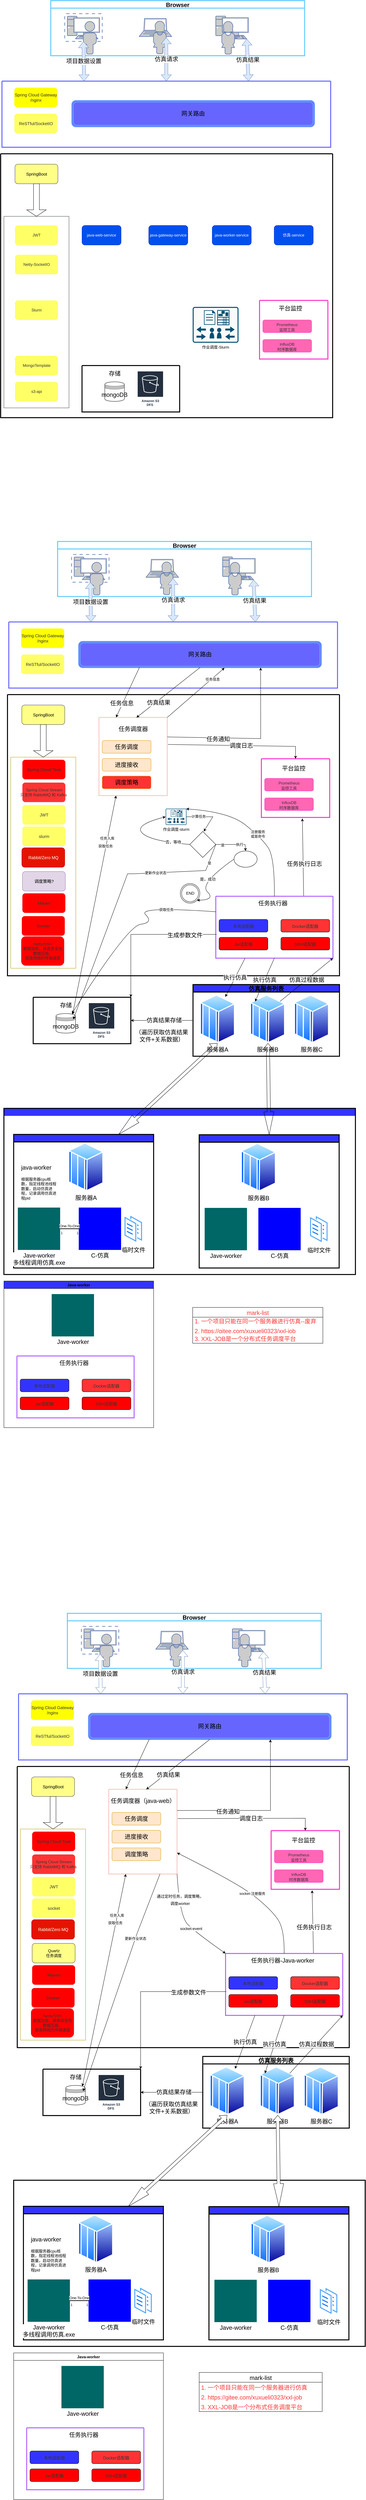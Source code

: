 <mxfile version="15.7.3" type="github">
  <diagram id="sunOd65pkQuhWuyI_Ne-" name="Page-1">
    <mxGraphModel dx="1350" dy="-849" grid="1" gridSize="10" guides="1" tooltips="1" connect="1" arrows="1" fold="1" page="1" pageScale="1" pageWidth="1169" pageHeight="1654" background="#ffffff" math="0" shadow="0">
      <root>
        <mxCell id="0" />
        <mxCell id="1" parent="0" />
        <mxCell id="D765WGngUN2JgHvjqmhj-1" value="Browser" style="swimlane;strokeColor=#66ccff;strokeWidth=3;fontSize=18;" parent="1" vertex="1">
          <mxGeometry x="195" y="3340" width="780" height="169" as="geometry" />
        </mxCell>
        <mxCell id="D765WGngUN2JgHvjqmhj-2" value="" style="fontColor=#0066CC;verticalAlign=top;verticalLabelPosition=bottom;labelPosition=center;align=center;html=1;outlineConnect=0;fillColor=#CCCCCC;strokeColor=#6881B3;gradientColor=none;gradientDirection=north;strokeWidth=2;shape=mxgraph.networks.virtual_pc;" parent="D765WGngUN2JgHvjqmhj-1" vertex="1">
          <mxGeometry x="43" y="40" width="115" height="85" as="geometry" />
        </mxCell>
        <mxCell id="D765WGngUN2JgHvjqmhj-3" value="" style="fontColor=#0066CC;verticalAlign=top;verticalLabelPosition=bottom;labelPosition=center;align=center;html=1;outlineConnect=0;fillColor=#CCCCCC;strokeColor=#6881B3;gradientColor=none;gradientDirection=north;strokeWidth=2;shape=mxgraph.networks.laptop;" parent="D765WGngUN2JgHvjqmhj-1" vertex="1">
          <mxGeometry x="271.5" y="55" width="100" height="55" as="geometry" />
        </mxCell>
        <mxCell id="D765WGngUN2JgHvjqmhj-4" value="" style="fontColor=#0066CC;verticalAlign=top;verticalLabelPosition=bottom;labelPosition=center;align=center;html=1;outlineConnect=0;fillColor=#CCCCCC;strokeColor=#6881B3;gradientColor=none;gradientDirection=north;strokeWidth=2;shape=mxgraph.networks.pc;" parent="D765WGngUN2JgHvjqmhj-1" vertex="1">
          <mxGeometry x="507" y="47.5" width="100" height="70" as="geometry" />
        </mxCell>
        <mxCell id="D765WGngUN2JgHvjqmhj-5" value="" style="fontColor=#0066CC;verticalAlign=top;verticalLabelPosition=bottom;labelPosition=center;align=center;html=1;outlineConnect=0;fillColor=#CCCCCC;strokeColor=#6881B3;gradientColor=none;gradientDirection=north;strokeWidth=2;shape=mxgraph.networks.user_female;rounded=0;shadow=0;glass=0;sketch=0;fontSize=18;startSize=23;" parent="D765WGngUN2JgHvjqmhj-1" vertex="1">
          <mxGeometry x="315" y="63" width="40" height="100" as="geometry" />
        </mxCell>
        <mxCell id="D765WGngUN2JgHvjqmhj-6" value="" style="fontColor=#0066CC;verticalAlign=top;verticalLabelPosition=bottom;labelPosition=center;align=center;html=1;outlineConnect=0;fillColor=#CCCCCC;strokeColor=#6881B3;gradientColor=none;gradientDirection=north;strokeWidth=2;shape=mxgraph.networks.user_male;rounded=0;shadow=0;glass=0;sketch=0;fontSize=18;startSize=23;" parent="D765WGngUN2JgHvjqmhj-1" vertex="1">
          <mxGeometry x="100" y="64" width="40" height="100" as="geometry" />
        </mxCell>
        <mxCell id="D765WGngUN2JgHvjqmhj-7" value="" style="fontColor=#0066CC;verticalAlign=top;verticalLabelPosition=bottom;labelPosition=center;align=center;html=1;outlineConnect=0;fillColor=#CCCCCC;strokeColor=#6881B3;gradientColor=none;gradientDirection=north;strokeWidth=2;shape=mxgraph.networks.user_female;rounded=0;shadow=0;glass=0;sketch=0;fontSize=18;startSize=23;" parent="D765WGngUN2JgHvjqmhj-1" vertex="1">
          <mxGeometry x="525" y="64" width="40" height="100" as="geometry" />
        </mxCell>
        <mxCell id="D765WGngUN2JgHvjqmhj-8" value="" style="swimlane;startSize=0;fontSize=18;strokeColor=#6666ff;strokeWidth=3;" parent="1" vertex="1">
          <mxGeometry x="45" y="3587" width="1010" height="203" as="geometry" />
        </mxCell>
        <mxCell id="D765WGngUN2JgHvjqmhj-9" value="&lt;font style=&quot;font-size: 18px&quot;&gt;网关路由&lt;/font&gt;" style="shape=ext;double=1;rounded=1;whiteSpace=wrap;html=1;strokeColor=#6699ff;strokeWidth=3;fontSize=18;fillColor=#6666FF;" parent="D765WGngUN2JgHvjqmhj-8" vertex="1">
          <mxGeometry x="215" y="60" width="745" height="80" as="geometry" />
        </mxCell>
        <mxCell id="D765WGngUN2JgHvjqmhj-10" value="&lt;span style=&quot;color: rgb(50 , 50 , 50) ; font-size: 13px ; background-color: rgba(255 , 255 , 255 , 0.01)&quot;&gt;Spring Cloud Gateway&lt;br&gt;/nginx&lt;br&gt;&lt;/span&gt;" style="rounded=1;align=center;fillColor=#FFFF00;strokeColor=none;html=1;fontColor=#596780;fontSize=12" parent="D765WGngUN2JgHvjqmhj-8" vertex="1">
          <mxGeometry x="38" y="20" width="132" height="60" as="geometry" />
        </mxCell>
        <mxCell id="D765WGngUN2JgHvjqmhj-11" value="&lt;span style=&quot;color: rgb(50 , 50 , 50) ; font-size: 13px ; background-color: rgba(255 , 255 , 255 , 0.01)&quot;&gt;ReSTful/SocketIO&lt;/span&gt;" style="rounded=1;align=center;fillColor=#ffff66;strokeColor=none;html=1;fontColor=#596780;fontSize=12" parent="D765WGngUN2JgHvjqmhj-8" vertex="1">
          <mxGeometry x="38" y="100" width="132" height="60" as="geometry" />
        </mxCell>
        <mxCell id="D765WGngUN2JgHvjqmhj-12" value="项目数据设置" style="shape=flexArrow;endArrow=classic;startArrow=classic;html=1;rounded=0;fontSize=18;entryX=0.25;entryY=0;entryDx=0;entryDy=0;exitX=0.5;exitY=1;exitDx=0;exitDy=0;fillColor=#dae8fc;strokeColor=#6c8ebf;exitPerimeter=0;" parent="1" source="D765WGngUN2JgHvjqmhj-2" target="D765WGngUN2JgHvjqmhj-8" edge="1">
          <mxGeometry width="100" height="100" relative="1" as="geometry">
            <mxPoint x="450" y="3897" as="sourcePoint" />
            <mxPoint x="470" y="3547" as="targetPoint" />
          </mxGeometry>
        </mxCell>
        <mxCell id="D765WGngUN2JgHvjqmhj-13" value="仿真请求" style="shape=flexArrow;endArrow=classic;startArrow=classic;html=1;rounded=0;fontSize=18;entryX=0.99;entryY=0.5;entryDx=0;entryDy=0;exitX=0.5;exitY=0;exitDx=0;exitDy=0;fillColor=#dae8fc;strokeColor=#6c8ebf;entryPerimeter=0;" parent="1" source="D765WGngUN2JgHvjqmhj-8" target="D765WGngUN2JgHvjqmhj-5" edge="1">
          <mxGeometry width="100" height="100" relative="1" as="geometry">
            <mxPoint x="636" y="3546" as="sourcePoint" />
            <mxPoint x="640" y="3460" as="targetPoint" />
          </mxGeometry>
        </mxCell>
        <mxCell id="D765WGngUN2JgHvjqmhj-14" value="仿真结果" style="shape=flexArrow;endArrow=classic;startArrow=classic;html=1;rounded=0;fontSize=18;entryX=0.75;entryY=0;entryDx=0;entryDy=0;fillColor=#dae8fc;strokeColor=#6c8ebf;exitX=0.95;exitY=1;exitDx=0;exitDy=0;exitPerimeter=0;" parent="1" source="D765WGngUN2JgHvjqmhj-4" target="D765WGngUN2JgHvjqmhj-8" edge="1">
          <mxGeometry width="100" height="100" relative="1" as="geometry">
            <mxPoint x="796" y="3460" as="sourcePoint" />
            <mxPoint x="649" y="3568" as="targetPoint" />
          </mxGeometry>
        </mxCell>
        <mxCell id="D765WGngUN2JgHvjqmhj-15" value="" style="swimlane;startSize=0;fontSize=18;strokeColor=default;strokeWidth=3;fillColor=#e1d5e7;fontColor=default;swimlaneFillColor=none;" parent="1" vertex="1">
          <mxGeometry x="41" y="3810" width="1020" height="863" as="geometry" />
        </mxCell>
        <mxCell id="D765WGngUN2JgHvjqmhj-16" value="" style="swimlane;startSize=0;fontSize=18;strokeWidth=3;fillColor=#F8CECC;strokeColor=#F8CECC;fontColor=default;" parent="D765WGngUN2JgHvjqmhj-15" vertex="1">
          <mxGeometry x="281" y="70" width="210" height="240" as="geometry" />
        </mxCell>
        <mxCell id="D765WGngUN2JgHvjqmhj-17" value="任务调度" style="rounded=1;whiteSpace=wrap;html=1;fontSize=18;fillColor=#ffe6cc;strokeColor=#d79b00;" parent="D765WGngUN2JgHvjqmhj-16" vertex="1">
          <mxGeometry x="10" y="71" width="150" height="39" as="geometry" />
        </mxCell>
        <mxCell id="D765WGngUN2JgHvjqmhj-18" value="进度接收" style="rounded=1;whiteSpace=wrap;html=1;fontSize=18;fillColor=#ffe6cc;strokeColor=#d79b00;" parent="D765WGngUN2JgHvjqmhj-16" vertex="1">
          <mxGeometry x="10" y="126" width="150" height="39" as="geometry" />
        </mxCell>
        <mxCell id="D765WGngUN2JgHvjqmhj-19" value="任务调度器" style="text;html=1;align=center;verticalAlign=middle;resizable=0;points=[];autosize=1;strokeColor=none;fillColor=none;fontSize=18;fontColor=default;" parent="D765WGngUN2JgHvjqmhj-16" vertex="1">
          <mxGeometry x="50" y="21" width="110" height="30" as="geometry" />
        </mxCell>
        <mxCell id="D765WGngUN2JgHvjqmhj-20" value="调度策略" style="rounded=1;whiteSpace=wrap;html=1;fontSize=18;fillColor=#FF3333;strokeColor=#d79b00;fontColor=default;" parent="D765WGngUN2JgHvjqmhj-16" vertex="1">
          <mxGeometry x="10" y="180" width="150" height="39" as="geometry" />
        </mxCell>
        <mxCell id="D765WGngUN2JgHvjqmhj-21" value="" style="swimlane;startSize=0;fontSize=18;strokeColor=#ff33cc;strokeWidth=3;fillColor=default;fontColor=default;" parent="D765WGngUN2JgHvjqmhj-15" vertex="1">
          <mxGeometry x="780" y="197" width="210" height="180" as="geometry" />
        </mxCell>
        <mxCell id="D765WGngUN2JgHvjqmhj-22" value="&lt;span style=&quot;color: rgb(50 , 50 , 50) ; font-size: 12px ; background-color: rgba(255 , 255 , 255 , 0.01)&quot;&gt;InfluxDB&lt;/span&gt;&lt;div style=&quot;resize: none ; outline: none ; font-size: 12px ; color: rgb(50 , 50 , 50)&quot;&gt;时序数据库&lt;/div&gt;" style="rounded=1;whiteSpace=wrap;html=1;fontSize=18;strokeColor=#ff33cc;fillColor=#FF66B3;" parent="D765WGngUN2JgHvjqmhj-21" vertex="1">
          <mxGeometry x="10" y="120" width="150" height="39" as="geometry" />
        </mxCell>
        <mxCell id="D765WGngUN2JgHvjqmhj-23" value="&lt;span style=&quot;color: rgb(50 , 50 , 50) ; font-size: 12px ; background-color: rgba(255 , 255 , 255 , 0.01)&quot;&gt;Prometheus&lt;/span&gt;&lt;div style=&quot;resize: none ; outline: none ; font-size: 12px ; color: rgb(50 , 50 , 50)&quot;&gt;监控工具&lt;/div&gt;" style="rounded=1;whiteSpace=wrap;html=1;fontSize=18;strokeColor=#ff33cc;fillColor=#FF66B3;" parent="D765WGngUN2JgHvjqmhj-21" vertex="1">
          <mxGeometry x="10" y="60" width="150" height="39" as="geometry" />
        </mxCell>
        <mxCell id="D765WGngUN2JgHvjqmhj-24" value="" style="endArrow=classic;html=1;rounded=0;fontSize=18;entryX=0.5;entryY=0;entryDx=0;entryDy=0;exitX=1.01;exitY=0.346;exitDx=0;exitDy=0;strokeColor=default;labelBackgroundColor=default;fontColor=default;exitPerimeter=0;" parent="D765WGngUN2JgHvjqmhj-15" source="D765WGngUN2JgHvjqmhj-16" target="D765WGngUN2JgHvjqmhj-21" edge="1">
          <mxGeometry width="50" height="50" relative="1" as="geometry">
            <mxPoint x="530" y="180" as="sourcePoint" />
            <mxPoint x="580" y="130" as="targetPoint" />
            <Array as="points">
              <mxPoint x="885" y="159" />
            </Array>
          </mxGeometry>
        </mxCell>
        <mxCell id="D765WGngUN2JgHvjqmhj-25" value="调度日志" style="edgeLabel;html=1;align=center;verticalAlign=middle;resizable=0;points=[];fontSize=18;" parent="D765WGngUN2JgHvjqmhj-24" vertex="1" connectable="0">
          <mxGeometry x="0.039" relative="1" as="geometry">
            <mxPoint x="1" as="offset" />
          </mxGeometry>
        </mxCell>
        <mxCell id="D765WGngUN2JgHvjqmhj-26" value="" style="endArrow=classic;html=1;rounded=0;fontSize=18;entryX=0.6;entryY=1.017;entryDx=0;entryDy=0;exitX=0.75;exitY=0;exitDx=0;exitDy=0;strokeColor=default;labelBackgroundColor=default;fontColor=default;entryPerimeter=0;" parent="D765WGngUN2JgHvjqmhj-15" source="D765WGngUN2JgHvjqmhj-28" target="D765WGngUN2JgHvjqmhj-21" edge="1">
          <mxGeometry width="50" height="50" relative="1" as="geometry">
            <mxPoint x="800" y="583" as="sourcePoint" />
            <mxPoint x="750" y="490" as="targetPoint" />
          </mxGeometry>
        </mxCell>
        <mxCell id="D765WGngUN2JgHvjqmhj-27" value="任务执行日志" style="edgeLabel;html=1;align=center;verticalAlign=middle;resizable=0;points=[];fontSize=18;" parent="D765WGngUN2JgHvjqmhj-26" vertex="1" connectable="0">
          <mxGeometry x="-0.159" y="-4" relative="1" as="geometry">
            <mxPoint x="-1" y="1" as="offset" />
          </mxGeometry>
        </mxCell>
        <mxCell id="D765WGngUN2JgHvjqmhj-28" value="" style="swimlane;startSize=0;fontSize=18;strokeWidth=3;strokeColor=#B266FF;fillColor=default;fontColor=default;" parent="D765WGngUN2JgHvjqmhj-15" vertex="1">
          <mxGeometry x="640" y="619" width="360" height="190" as="geometry" />
        </mxCell>
        <mxCell id="D765WGngUN2JgHvjqmhj-29" value="&lt;span style=&quot;color: rgb(50 , 50 , 50) ; font-size: 13px ; background-color: rgba(255 , 255 , 255 , 0.01)&quot;&gt;本地适配器&lt;/span&gt;" style="rounded=1;whiteSpace=wrap;html=1;fontSize=18;fillColor=#3333FF;" parent="D765WGngUN2JgHvjqmhj-28" vertex="1">
          <mxGeometry x="10" y="71" width="150" height="39" as="geometry" />
        </mxCell>
        <mxCell id="D765WGngUN2JgHvjqmhj-30" value="&lt;span style=&quot;color: rgb(50 , 50 , 50) ; font-size: 13px ; background-color: rgba(255 , 255 , 255 , 0.01)&quot;&gt;Jar适配器&lt;/span&gt;" style="rounded=1;whiteSpace=wrap;html=1;fontSize=18;fillColor=#FF0000;" parent="D765WGngUN2JgHvjqmhj-28" vertex="1">
          <mxGeometry x="10" y="126" width="150" height="39" as="geometry" />
        </mxCell>
        <mxCell id="D765WGngUN2JgHvjqmhj-31" value="&lt;span style=&quot;color: rgb(50 , 50 , 50) ; font-size: 13px ; background-color: rgba(255 , 255 , 255 , 0.01)&quot;&gt;Docker适配器&lt;/span&gt;" style="rounded=1;whiteSpace=wrap;html=1;fontSize=18;fillColor=#FF3333;" parent="D765WGngUN2JgHvjqmhj-28" vertex="1">
          <mxGeometry x="200" y="71" width="150" height="39" as="geometry" />
        </mxCell>
        <mxCell id="D765WGngUN2JgHvjqmhj-32" value="&lt;span style=&quot;color: rgb(50 , 50 , 50) ; font-size: 13px ; background-color: rgba(255 , 255 , 255 , 0.01)&quot;&gt;SSH适配器&lt;/span&gt;" style="rounded=1;whiteSpace=wrap;html=1;fontSize=18;fillColor=#FF0000;" parent="D765WGngUN2JgHvjqmhj-28" vertex="1">
          <mxGeometry x="200" y="126" width="150" height="39" as="geometry" />
        </mxCell>
        <mxCell id="D765WGngUN2JgHvjqmhj-33" value="任务执行器" style="text;html=1;align=center;verticalAlign=middle;resizable=0;points=[];autosize=1;strokeColor=none;fillColor=none;fontSize=18;" parent="D765WGngUN2JgHvjqmhj-28" vertex="1">
          <mxGeometry x="120" y="7" width="110" height="30" as="geometry" />
        </mxCell>
        <mxCell id="D765WGngUN2JgHvjqmhj-34" value="&lt;font&gt;&lt;span style=&quot;font-size: 13px ; background-color: rgba(255 , 255 , 255 , 0.01)&quot;&gt;SpringBoot&lt;/span&gt;&lt;/font&gt;" style="rounded=1;align=center;fillColor=#ffff88;strokeColor=#36393d;html=1;fontSize=12;fontColor=default;" parent="D765WGngUN2JgHvjqmhj-15" vertex="1">
          <mxGeometry x="44" y="32" width="132" height="60" as="geometry" />
        </mxCell>
        <mxCell id="D765WGngUN2JgHvjqmhj-35" value="" style="swimlane;startSize=0;fontColor=#000000;strokeColor=#B09500;fillColor=#e3c800;" parent="D765WGngUN2JgHvjqmhj-15" vertex="1">
          <mxGeometry x="10" y="192" width="200" height="648" as="geometry" />
        </mxCell>
        <mxCell id="D765WGngUN2JgHvjqmhj-36" value="&lt;span style=&quot;color: rgb(50 , 50 , 50) ; font-size: 13px ; background-color: rgba(255 , 255 , 255 , 0.01)&quot;&gt;Spring Cloud Task&lt;/span&gt;" style="rounded=1;align=center;fillColor=#FF0000;strokeColor=none;html=1;fontColor=#596780;fontSize=12" parent="D765WGngUN2JgHvjqmhj-35" vertex="1">
          <mxGeometry x="35.8" y="8" width="132" height="60" as="geometry" />
        </mxCell>
        <mxCell id="D765WGngUN2JgHvjqmhj-37" value="&lt;span style=&quot;color: rgb(50 , 50 , 50) ; background-color: rgba(255 , 255 , 255 , 0.01)&quot;&gt;Spring Cloud Stream&lt;/span&gt;&lt;div style=&quot;resize: none ; outline: none ; color: rgb(50 , 50 , 50)&quot;&gt;只支持 RabbitMQ 和 Kafka&amp;nbsp;&lt;/div&gt;" style="rounded=1;align=center;fillColor=#FF3333;strokeColor=none;html=1;fontColor=#596780;fontSize=12" parent="D765WGngUN2JgHvjqmhj-35" vertex="1">
          <mxGeometry x="35.8" y="78" width="132" height="60" as="geometry" />
        </mxCell>
        <mxCell id="D765WGngUN2JgHvjqmhj-38" value="&lt;span style=&quot;font-size: 13px; background-color: rgba(255, 255, 255, 0.01);&quot;&gt;Rabbit/Zero MQ&lt;/span&gt;" style="rounded=1;align=center;fillColor=#e51400;strokeColor=#B20000;html=1;fontSize=12;fontColor=#ffffff;" parent="D765WGngUN2JgHvjqmhj-35" vertex="1">
          <mxGeometry x="34" y="278" width="132" height="60" as="geometry" />
        </mxCell>
        <mxCell id="D765WGngUN2JgHvjqmhj-39" value="&lt;span style=&quot;color: rgb(50 , 50 , 50) ; font-size: 13px ; background-color: rgba(255 , 255 , 255 , 0.01)&quot;&gt;Maven&lt;/span&gt;" style="rounded=1;align=center;fillColor=#FF0000;strokeColor=none;html=1;fontColor=#596780;fontSize=12" parent="D765WGngUN2JgHvjqmhj-35" vertex="1">
          <mxGeometry x="35.8" y="418" width="132" height="60" as="geometry" />
        </mxCell>
        <mxCell id="D765WGngUN2JgHvjqmhj-40" value="&lt;span style=&quot;color: rgb(50 , 50 , 50) ; font-size: 13px ; background-color: rgba(255 , 255 , 255 , 0.01)&quot;&gt;Docker&lt;/span&gt;" style="rounded=1;align=center;fillColor=#FF0000;strokeColor=none;html=1;fontColor=#596780;fontSize=12" parent="D765WGngUN2JgHvjqmhj-35" vertex="1">
          <mxGeometry x="34" y="488" width="132" height="60" as="geometry" />
        </mxCell>
        <mxCell id="D765WGngUN2JgHvjqmhj-41" value="&lt;span style=&quot;color: rgb(50 , 50 , 50) ; background-color: rgba(255 , 255 , 255 , 0.01)&quot;&gt;Netty/SSH&lt;/span&gt;&lt;div style=&quot;resize: none ; outline: none ; color: rgb(50 , 50 , 50)&quot;&gt;数据加密，提高安全性&lt;br&gt;数据压缩，&lt;/div&gt;&lt;div style=&quot;resize: none ; outline: none ; color: rgb(50 , 50 , 50)&quot;&gt;提高网络的传输速度&lt;/div&gt;" style="rounded=1;align=center;fillColor=#FF0000;strokeColor=none;html=1;fontColor=#596780;fontSize=12" parent="D765WGngUN2JgHvjqmhj-35" vertex="1">
          <mxGeometry x="32.2" y="550" width="132" height="90" as="geometry" />
        </mxCell>
        <mxCell id="D765WGngUN2JgHvjqmhj-42" value="&lt;font color=&quot;#323232&quot;&gt;&lt;span style=&quot;font-size: 13px ; background-color: rgba(255 , 255 , 255 , 0.01)&quot;&gt;JWT&lt;/span&gt;&lt;/font&gt;" style="rounded=1;align=center;fillColor=#ffff66;strokeColor=none;html=1;fontColor=#596780;fontSize=12" parent="D765WGngUN2JgHvjqmhj-35" vertex="1">
          <mxGeometry x="35.8" y="147" width="132" height="60" as="geometry" />
        </mxCell>
        <mxCell id="D765WGngUN2JgHvjqmhj-43" value="&lt;font&gt;&lt;span style=&quot;font-size: 13px ; background-color: rgba(255 , 255 , 255 , 0.01)&quot;&gt;调度策略?&lt;/span&gt;&lt;/font&gt;" style="rounded=1;align=center;fillColor=#e1d5e7;strokeColor=#9673a6;html=1;fontSize=12;fontColor=default;" parent="D765WGngUN2JgHvjqmhj-35" vertex="1">
          <mxGeometry x="35.8" y="351" width="132" height="60" as="geometry" />
        </mxCell>
        <mxCell id="D765WGngUN2JgHvjqmhj-44" value="&lt;font color=&quot;#323232&quot;&gt;&lt;span style=&quot;font-size: 13px ; background-color: rgba(255 , 255 , 255 , 0.01)&quot;&gt;slurm&lt;/span&gt;&lt;/font&gt;" style="rounded=1;align=center;fillColor=#ffff66;strokeColor=none;html=1;fontColor=#596780;fontSize=12" parent="D765WGngUN2JgHvjqmhj-35" vertex="1">
          <mxGeometry x="35.8" y="213" width="132" height="60" as="geometry" />
        </mxCell>
        <mxCell id="D765WGngUN2JgHvjqmhj-45" value="" style="shape=singleArrow;direction=south;whiteSpace=wrap;html=1;fontColor=default;strokeColor=default;fillColor=default;" parent="D765WGngUN2JgHvjqmhj-15" vertex="1">
          <mxGeometry x="80" y="92" width="60" height="100" as="geometry" />
        </mxCell>
        <mxCell id="D765WGngUN2JgHvjqmhj-46" value="作业调度-slurm" style="sketch=0;points=[[0.015,0.015,0],[0.985,0.015,0],[0.985,0.985,0],[0.015,0.985,0],[0.25,0,0],[0.5,0,0],[0.75,0,0],[1,0.25,0],[1,0.5,0],[1,0.75,0],[0.75,1,0],[0.5,1,0],[0.25,1,0],[0,0.75,0],[0,0.5,0],[0,0.25,0]];verticalLabelPosition=bottom;html=1;verticalAlign=top;aspect=fixed;align=center;pointerEvents=1;shape=mxgraph.cisco19.rect;prIcon=meeting_scheduling_and_management_server;fillColor=#FAFAFA;strokeColor=#005073;fontColor=default;" parent="D765WGngUN2JgHvjqmhj-15" vertex="1">
          <mxGeometry x="486" y="350" width="64" height="50" as="geometry" />
        </mxCell>
        <mxCell id="D765WGngUN2JgHvjqmhj-48" value="" style="rhombus;whiteSpace=wrap;html=1;labelBackgroundColor=default;fontColor=default;strokeColor=default;fillColor=default;" parent="D765WGngUN2JgHvjqmhj-15" vertex="1">
          <mxGeometry x="560" y="420" width="80" height="80" as="geometry" />
        </mxCell>
        <mxCell id="D765WGngUN2JgHvjqmhj-49" value="" style="endArrow=classic;html=1;rounded=0;labelBackgroundColor=default;fontColor=default;strokeColor=default;exitX=1;exitY=0.5;exitDx=0;exitDy=0;exitPerimeter=0;entryX=0.5;entryY=0;entryDx=0;entryDy=0;" parent="D765WGngUN2JgHvjqmhj-15" source="D765WGngUN2JgHvjqmhj-46" edge="1">
          <mxGeometry width="50" height="50" relative="1" as="geometry">
            <mxPoint x="558" y="375" as="sourcePoint" />
            <mxPoint x="603" y="420" as="targetPoint" />
            <Array as="points">
              <mxPoint x="574" y="375" />
              <mxPoint x="631" y="375" />
            </Array>
          </mxGeometry>
        </mxCell>
        <mxCell id="D765WGngUN2JgHvjqmhj-50" value="计算任务" style="edgeLabel;html=1;align=center;verticalAlign=middle;resizable=0;points=[];fontColor=default;" parent="D765WGngUN2JgHvjqmhj-49" vertex="1" connectable="0">
          <mxGeometry x="-0.454" y="1" relative="1" as="geometry">
            <mxPoint as="offset" />
          </mxGeometry>
        </mxCell>
        <mxCell id="D765WGngUN2JgHvjqmhj-51" value="" style="endArrow=classic;html=1;rounded=0;labelBackgroundColor=default;fontColor=default;strokeColor=default;exitX=1;exitY=0.5;exitDx=0;exitDy=0;entryX=0.5;entryY=0;entryDx=0;entryDy=0;" parent="D765WGngUN2JgHvjqmhj-15" source="D765WGngUN2JgHvjqmhj-48" target="D765WGngUN2JgHvjqmhj-60" edge="1">
          <mxGeometry width="50" height="50" relative="1" as="geometry">
            <mxPoint x="691" y="480" as="sourcePoint" />
            <mxPoint x="730" y="490" as="targetPoint" />
            <Array as="points">
              <mxPoint x="730" y="460" />
            </Array>
          </mxGeometry>
        </mxCell>
        <mxCell id="D765WGngUN2JgHvjqmhj-52" value="是" style="edgeLabel;html=1;align=center;verticalAlign=middle;resizable=0;points=[];fontColor=default;" parent="D765WGngUN2JgHvjqmhj-51" vertex="1" connectable="0">
          <mxGeometry x="-0.629" y="-2" relative="1" as="geometry">
            <mxPoint as="offset" />
          </mxGeometry>
        </mxCell>
        <mxCell id="D765WGngUN2JgHvjqmhj-53" value="执行" style="edgeLabel;html=1;align=center;verticalAlign=middle;resizable=0;points=[];fontColor=default;" parent="D765WGngUN2JgHvjqmhj-51" vertex="1" connectable="0">
          <mxGeometry x="0.314" relative="1" as="geometry">
            <mxPoint as="offset" />
          </mxGeometry>
        </mxCell>
        <mxCell id="D765WGngUN2JgHvjqmhj-56" value="" style="curved=1;endArrow=classic;html=1;rounded=0;labelBackgroundColor=default;fontColor=default;strokeColor=default;entryX=0.985;entryY=0.015;entryDx=0;entryDy=0;entryPerimeter=0;exitX=0.5;exitY=0;exitDx=0;exitDy=0;" parent="D765WGngUN2JgHvjqmhj-15" source="D765WGngUN2JgHvjqmhj-28" target="D765WGngUN2JgHvjqmhj-46" edge="1">
          <mxGeometry width="50" height="50" relative="1" as="geometry">
            <mxPoint x="771" y="500" as="sourcePoint" />
            <mxPoint x="821" y="450" as="targetPoint" />
            <Array as="points">
              <mxPoint x="821" y="500" />
              <mxPoint x="781" y="440" />
              <mxPoint x="681" y="360" />
            </Array>
          </mxGeometry>
        </mxCell>
        <mxCell id="D765WGngUN2JgHvjqmhj-57" value="注册服务&lt;br&gt;或是命令" style="edgeLabel;html=1;align=center;verticalAlign=middle;resizable=0;points=[];fontColor=default;" parent="D765WGngUN2JgHvjqmhj-56" vertex="1" connectable="0">
          <mxGeometry x="-0.079" y="-2" relative="1" as="geometry">
            <mxPoint as="offset" />
          </mxGeometry>
        </mxCell>
        <mxCell id="D765WGngUN2JgHvjqmhj-58" value="" style="curved=1;endArrow=classic;html=1;rounded=0;labelBackgroundColor=default;fontSize=12;fontColor=default;strokeColor=default;fillColor=default;exitX=0;exitY=0.5;exitDx=0;exitDy=0;entryX=0;entryY=0.5;entryDx=0;entryDy=0;entryPerimeter=0;" parent="D765WGngUN2JgHvjqmhj-15" source="D765WGngUN2JgHvjqmhj-48" target="D765WGngUN2JgHvjqmhj-46" edge="1">
          <mxGeometry width="50" height="50" relative="1" as="geometry">
            <mxPoint x="439" y="460" as="sourcePoint" />
            <mxPoint x="439" y="400" as="targetPoint" />
            <Array as="points">
              <mxPoint x="439" y="450" />
              <mxPoint x="389" y="400" />
            </Array>
          </mxGeometry>
        </mxCell>
        <mxCell id="D765WGngUN2JgHvjqmhj-59" value="否，等待" style="edgeLabel;html=1;align=center;verticalAlign=middle;resizable=0;points=[];fontSize=12;fontColor=default;" parent="D765WGngUN2JgHvjqmhj-58" vertex="1" connectable="0">
          <mxGeometry x="-0.648" y="-3" relative="1" as="geometry">
            <mxPoint as="offset" />
          </mxGeometry>
        </mxCell>
        <mxCell id="D765WGngUN2JgHvjqmhj-60" value="" style="ellipse;whiteSpace=wrap;html=1;labelBackgroundColor=default;fontSize=12;fontColor=default;strokeColor=default;fillColor=default;verticalAlign=middle;" parent="D765WGngUN2JgHvjqmhj-15" vertex="1">
          <mxGeometry x="696" y="480" width="71" height="50" as="geometry" />
        </mxCell>
        <mxCell id="D765WGngUN2JgHvjqmhj-61" value="END" style="ellipse;shape=doubleEllipse;html=1;dashed=0;whitespace=wrap;aspect=fixed;labelBackgroundColor=default;fontSize=12;fontColor=default;strokeColor=default;fillColor=default;verticalAlign=middle;" parent="D765WGngUN2JgHvjqmhj-15" vertex="1">
          <mxGeometry x="531" y="580" width="60" height="60" as="geometry" />
        </mxCell>
        <mxCell id="D765WGngUN2JgHvjqmhj-62" value="" style="curved=1;endArrow=classic;html=1;rounded=0;labelBackgroundColor=default;fontSize=12;fontColor=default;strokeColor=default;fillColor=default;exitX=0;exitY=0.5;exitDx=0;exitDy=0;entryX=1;entryY=1;entryDx=0;entryDy=0;" parent="D765WGngUN2JgHvjqmhj-15" source="D765WGngUN2JgHvjqmhj-60" target="D765WGngUN2JgHvjqmhj-61" edge="1">
          <mxGeometry width="50" height="50" relative="1" as="geometry">
            <mxPoint x="629" y="558.5" as="sourcePoint" />
            <mxPoint x="589" y="630" as="targetPoint" />
            <Array as="points">
              <mxPoint x="589" y="580" />
              <mxPoint x="639" y="630" />
            </Array>
          </mxGeometry>
        </mxCell>
        <mxCell id="D765WGngUN2JgHvjqmhj-63" value="是，成功" style="edgeLabel;html=1;align=center;verticalAlign=middle;resizable=0;points=[];fontSize=12;fontColor=default;" parent="D765WGngUN2JgHvjqmhj-62" vertex="1" connectable="0">
          <mxGeometry x="-0.213" y="4" relative="1" as="geometry">
            <mxPoint as="offset" />
          </mxGeometry>
        </mxCell>
        <mxCell id="D765WGngUN2JgHvjqmhj-64" value="平台监控" style="text;html=1;align=center;verticalAlign=middle;resizable=0;points=[];autosize=1;strokeColor=none;fillColor=none;fontSize=18;" parent="1" vertex="1">
          <mxGeometry x="875" y="4022" width="90" height="30" as="geometry" />
        </mxCell>
        <mxCell id="D765WGngUN2JgHvjqmhj-65" value="" style="endArrow=classic;html=1;rounded=0;fontSize=18;exitX=0.25;exitY=1;exitDx=0;exitDy=0;entryX=0.25;entryY=0;entryDx=0;entryDy=0;" parent="1" source="D765WGngUN2JgHvjqmhj-9" target="D765WGngUN2JgHvjqmhj-16" edge="1">
          <mxGeometry width="50" height="50" relative="1" as="geometry">
            <mxPoint x="670" y="3917" as="sourcePoint" />
            <mxPoint x="720" y="3867" as="targetPoint" />
          </mxGeometry>
        </mxCell>
        <mxCell id="D765WGngUN2JgHvjqmhj-66" value="任务信息" style="edgeLabel;html=1;align=center;verticalAlign=middle;resizable=0;points=[];fontSize=18;" parent="D765WGngUN2JgHvjqmhj-65" vertex="1" connectable="0">
          <mxGeometry x="0.464" y="-2" relative="1" as="geometry">
            <mxPoint y="-1" as="offset" />
          </mxGeometry>
        </mxCell>
        <mxCell id="D765WGngUN2JgHvjqmhj-67" value="" style="endArrow=classic;html=1;rounded=0;fontSize=18;exitX=0.5;exitY=1;exitDx=0;exitDy=0;entryX=0.549;entryY=0.002;entryDx=0;entryDy=0;entryPerimeter=0;" parent="1" source="D765WGngUN2JgHvjqmhj-9" target="D765WGngUN2JgHvjqmhj-16" edge="1">
          <mxGeometry width="50" height="50" relative="1" as="geometry">
            <mxPoint x="700" y="3937" as="sourcePoint" />
            <mxPoint x="750" y="3887" as="targetPoint" />
          </mxGeometry>
        </mxCell>
        <mxCell id="D765WGngUN2JgHvjqmhj-68" value="仿真结果" style="edgeLabel;html=1;align=center;verticalAlign=middle;resizable=0;points=[];fontSize=18;" parent="D765WGngUN2JgHvjqmhj-67" vertex="1" connectable="0">
          <mxGeometry x="0.348" y="6" relative="1" as="geometry">
            <mxPoint as="offset" />
          </mxGeometry>
        </mxCell>
        <mxCell id="D765WGngUN2JgHvjqmhj-69" value="" style="endArrow=classic;html=1;rounded=0;fontSize=18;exitX=1;exitY=0.25;exitDx=0;exitDy=0;entryX=0.75;entryY=1;entryDx=0;entryDy=0;strokeColor=default;labelBackgroundColor=default;fontColor=default;" parent="1" source="D765WGngUN2JgHvjqmhj-16" target="D765WGngUN2JgHvjqmhj-9" edge="1">
          <mxGeometry width="50" height="50" relative="1" as="geometry">
            <mxPoint x="630" y="3907" as="sourcePoint" />
            <mxPoint x="680" y="3857" as="targetPoint" />
            <Array as="points">
              <mxPoint x="819" y="3945" />
            </Array>
          </mxGeometry>
        </mxCell>
        <mxCell id="D765WGngUN2JgHvjqmhj-70" value="任务通知" style="edgeLabel;html=1;align=center;verticalAlign=middle;resizable=0;points=[];fontSize=18;" parent="D765WGngUN2JgHvjqmhj-69" vertex="1" connectable="0">
          <mxGeometry x="-0.382" y="-4" relative="1" as="geometry">
            <mxPoint as="offset" />
          </mxGeometry>
        </mxCell>
        <mxCell id="D765WGngUN2JgHvjqmhj-71" value="" style="swimlane;sketch=0;fontSize=18;strokeColor=#000000;strokeWidth=3;fillColor=#3333FF;swimlaneFillColor=none;swimlaneLine=0;glass=0;rounded=0;shadow=0;fontColor=default;" parent="1" vertex="1">
          <mxGeometry x="30" y="5080" width="1080" height="510" as="geometry" />
        </mxCell>
        <mxCell id="D765WGngUN2JgHvjqmhj-72" value="" style="swimlane;sketch=0;fontSize=18;strokeColor=#000000;strokeWidth=3;fillColor=#3333FF;fontColor=default;" parent="D765WGngUN2JgHvjqmhj-71" vertex="1">
          <mxGeometry x="30" y="80" width="430" height="410" as="geometry" />
        </mxCell>
        <mxCell id="D765WGngUN2JgHvjqmhj-73" value="临时文件" style="aspect=fixed;perimeter=ellipsePerimeter;html=1;align=center;shadow=0;dashed=0;spacingTop=3;image;image=img/lib/active_directory/documents.svg;fontSize=18;strokeColor=#000000;strokeWidth=3;fillColor=#3333FF;" parent="D765WGngUN2JgHvjqmhj-72" vertex="1">
          <mxGeometry x="337.8" y="244.5" width="59.4" height="90" as="geometry" />
        </mxCell>
        <mxCell id="D765WGngUN2JgHvjqmhj-74" value="服务器A" style="aspect=fixed;perimeter=ellipsePerimeter;html=1;align=center;shadow=0;dashed=0;spacingTop=3;image;image=img/lib/active_directory/mainframe_host.svg;fontSize=18;strokeColor=#000000;strokeWidth=3;fillColor=#3333FF;labelBackgroundColor=default;fontColor=default;" parent="D765WGngUN2JgHvjqmhj-72" vertex="1">
          <mxGeometry x="167.8" y="24.5" width="108" height="150" as="geometry" />
        </mxCell>
        <mxCell id="D765WGngUN2JgHvjqmhj-75" value="C-仿真" style="shape=image;html=1;verticalAlign=top;verticalLabelPosition=bottom;labelBackgroundColor=#ffffff;imageAspect=0;aspect=fixed;image=https://cdn4.iconfinder.com/data/icons/online-payment-methods-03/128/serve_payment_methods_copy-128.png;fontSize=18;strokeColor=#000000;strokeWidth=3;fillColor=#3333FF;imageBackground=#0000FF;fontColor=default;" parent="D765WGngUN2JgHvjqmhj-72" vertex="1">
          <mxGeometry x="200.0" y="224.5" width="130" height="130" as="geometry" />
        </mxCell>
        <mxCell id="D765WGngUN2JgHvjqmhj-76" value="Jave-worker&lt;br&gt;多线程调用仿真.exe" style="shape=image;html=1;verticalAlign=top;verticalLabelPosition=bottom;labelBackgroundColor=#ffffff;imageAspect=0;aspect=fixed;image=https://cdn4.iconfinder.com/data/icons/online-payment-methods-03/128/serve_payment_methods_copy-128.png;fontSize=18;strokeColor=#000000;strokeWidth=3;fillColor=#3333FF;sketch=0;imageBackground=#006666;fontColor=default;" parent="D765WGngUN2JgHvjqmhj-72" vertex="1">
          <mxGeometry x="12.8" y="224.5" width="130" height="130" as="geometry" />
        </mxCell>
        <mxCell id="D765WGngUN2JgHvjqmhj-77" value="One-To-One" style="verticalAlign=bottom;html=1;endArrow=none;edgeStyle=orthogonalEdgeStyle;strokeWidth=2;rounded=0;labelBackgroundColor=default;fontColor=default;strokeColor=default;" parent="D765WGngUN2JgHvjqmhj-72" source="D765WGngUN2JgHvjqmhj-76" target="D765WGngUN2JgHvjqmhj-75" edge="1">
          <mxGeometry relative="1" as="geometry">
            <mxPoint x="110" y="270" as="sourcePoint" />
            <mxPoint x="270" y="270" as="targetPoint" />
          </mxGeometry>
        </mxCell>
        <mxCell id="D765WGngUN2JgHvjqmhj-78" value="1" style="resizable=0;html=1;align=left;verticalAlign=top;labelBackgroundColor=none;fontSize=10;fontColor=default;strokeColor=default;fillColor=default;" parent="D765WGngUN2JgHvjqmhj-77" connectable="0" vertex="1">
          <mxGeometry x="-1" relative="1" as="geometry" />
        </mxCell>
        <mxCell id="D765WGngUN2JgHvjqmhj-79" value="1" style="resizable=0;html=1;align=right;verticalAlign=top;labelBackgroundColor=none;fontSize=10;fontColor=default;strokeColor=default;fillColor=default;" parent="D765WGngUN2JgHvjqmhj-77" connectable="0" vertex="1">
          <mxGeometry x="1" relative="1" as="geometry" />
        </mxCell>
        <mxCell id="D765WGngUN2JgHvjqmhj-80" value="&lt;h1&gt;&lt;font style=&quot;font-size: 18px ; font-weight: normal&quot;&gt;java-worker&lt;/font&gt;&lt;/h1&gt;&lt;div&gt;&lt;font style=&quot;font-size: 12px&quot;&gt;根据服务器cpu核数，指定线程池线程数量，启动仿真进程，记录调用仿真进程pid&lt;/font&gt;&lt;/div&gt;" style="text;html=1;strokeColor=none;fillColor=none;spacing=5;spacingTop=-20;whiteSpace=wrap;overflow=hidden;rounded=0;fontColor=default;" parent="D765WGngUN2JgHvjqmhj-72" vertex="1">
          <mxGeometry x="17.8" y="80" width="120" height="130" as="geometry" />
        </mxCell>
        <mxCell id="D765WGngUN2JgHvjqmhj-81" value="" style="swimlane;sketch=0;fontSize=18;strokeColor=#000000;strokeWidth=3;fillColor=#3333FF;" parent="D765WGngUN2JgHvjqmhj-71" vertex="1">
          <mxGeometry x="600" y="81" width="430" height="409" as="geometry" />
        </mxCell>
        <mxCell id="D765WGngUN2JgHvjqmhj-82" value="临时文件" style="aspect=fixed;perimeter=ellipsePerimeter;html=1;align=center;shadow=0;dashed=0;spacingTop=3;image;image=img/lib/active_directory/documents.svg;fontSize=18;strokeColor=#000000;strokeWidth=3;fillColor=#3333FF;" parent="D765WGngUN2JgHvjqmhj-81" vertex="1">
          <mxGeometry x="337.8" y="244.5" width="59.4" height="90" as="geometry" />
        </mxCell>
        <mxCell id="D765WGngUN2JgHvjqmhj-83" value="服务器B" style="aspect=fixed;perimeter=ellipsePerimeter;html=1;align=center;shadow=0;dashed=0;spacingTop=3;image;image=img/lib/active_directory/mainframe_host.svg;fontSize=18;strokeColor=#000000;strokeWidth=3;fillColor=#3333FF;" parent="D765WGngUN2JgHvjqmhj-81" vertex="1">
          <mxGeometry x="127.8" y="24.5" width="108" height="150" as="geometry" />
        </mxCell>
        <mxCell id="D765WGngUN2JgHvjqmhj-84" value="C-仿真" style="shape=image;html=1;verticalAlign=top;verticalLabelPosition=bottom;labelBackgroundColor=#ffffff;imageAspect=0;aspect=fixed;image=https://cdn4.iconfinder.com/data/icons/online-payment-methods-03/128/serve_payment_methods_copy-128.png;fontSize=18;strokeColor=#000000;strokeWidth=3;fillColor=#3333FF;imageBackground=#0000FF;fontColor=default;" parent="D765WGngUN2JgHvjqmhj-81" vertex="1">
          <mxGeometry x="181.8" y="224.5" width="130" height="130" as="geometry" />
        </mxCell>
        <mxCell id="D765WGngUN2JgHvjqmhj-85" value="Jave-worker" style="shape=image;html=1;verticalAlign=top;verticalLabelPosition=bottom;labelBackgroundColor=#ffffff;imageAspect=0;aspect=fixed;image=https://cdn4.iconfinder.com/data/icons/online-payment-methods-03/128/serve_payment_methods_copy-128.png;fontSize=18;strokeColor=#000000;strokeWidth=3;fillColor=#3333FF;sketch=0;imageBackground=#006666;fontColor=default;" parent="D765WGngUN2JgHvjqmhj-81" vertex="1">
          <mxGeometry x="16.8" y="224.5" width="130" height="130" as="geometry" />
        </mxCell>
        <mxCell id="D765WGngUN2JgHvjqmhj-86" value="" style="swimlane;startSize=0;fontSize=18;strokeWidth=3;" parent="1" vertex="1">
          <mxGeometry x="120" y="4739" width="300" height="142.5" as="geometry" />
        </mxCell>
        <mxCell id="D765WGngUN2JgHvjqmhj-87" value="存储" style="text;html=1;align=center;verticalAlign=middle;resizable=0;points=[];autosize=1;strokeColor=none;fillColor=none;fontSize=18;" parent="D765WGngUN2JgHvjqmhj-86" vertex="1">
          <mxGeometry x="75" y="10" width="50" height="30" as="geometry" />
        </mxCell>
        <mxCell id="D765WGngUN2JgHvjqmhj-88" value="mongoDB" style="shape=datastore;whiteSpace=wrap;html=1;fontSize=18;" parent="D765WGngUN2JgHvjqmhj-86" vertex="1">
          <mxGeometry x="70" y="50" width="60" height="60" as="geometry" />
        </mxCell>
        <mxCell id="D765WGngUN2JgHvjqmhj-89" value="Amazon S3 DFS&amp;nbsp;" style="sketch=0;outlineConnect=0;fontColor=#232F3E;gradientColor=none;strokeColor=#ffffff;fillColor=#232F3E;dashed=0;verticalLabelPosition=middle;verticalAlign=bottom;align=center;html=1;whiteSpace=wrap;fontSize=10;fontStyle=1;spacing=3;shape=mxgraph.aws4.productIcon;prIcon=mxgraph.aws4.s3;" parent="D765WGngUN2JgHvjqmhj-86" vertex="1">
          <mxGeometry x="170" y="17" width="80" height="112.5" as="geometry" />
        </mxCell>
        <mxCell id="D765WGngUN2JgHvjqmhj-90" value="" style="endArrow=classic;html=1;rounded=0;fontSize=18;exitX=0;exitY=0.5;exitDx=0;exitDy=0;entryX=1;entryY=0.5;entryDx=0;entryDy=0;" parent="1" source="D765WGngUN2JgHvjqmhj-93" target="D765WGngUN2JgHvjqmhj-86" edge="1">
          <mxGeometry width="50" height="50" relative="1" as="geometry">
            <mxPoint x="650" y="4820" as="sourcePoint" />
            <mxPoint x="460" y="4810" as="targetPoint" />
          </mxGeometry>
        </mxCell>
        <mxCell id="D765WGngUN2JgHvjqmhj-91" value="仿真结果存储" style="edgeLabel;html=1;align=center;verticalAlign=middle;resizable=0;points=[];fontSize=18;" parent="D765WGngUN2JgHvjqmhj-90" vertex="1" connectable="0">
          <mxGeometry x="-0.252" relative="1" as="geometry">
            <mxPoint x="-18" as="offset" />
          </mxGeometry>
        </mxCell>
        <mxCell id="D765WGngUN2JgHvjqmhj-92" value="（遍历获取仿真结果文件+关系数据）" style="text;html=1;strokeColor=none;fillColor=none;align=center;verticalAlign=middle;whiteSpace=wrap;rounded=0;fontSize=18;fontColor=default;" parent="1" vertex="1">
          <mxGeometry x="430" y="4833.5" width="170" height="48" as="geometry" />
        </mxCell>
        <mxCell id="D765WGngUN2JgHvjqmhj-93" value="仿真服务列表" style="swimlane;rounded=0;shadow=0;glass=0;sketch=0;fontSize=18;startSize=23;strokeColor=#000000;strokeWidth=3;fillColor=#3333FF;fontColor=default;" parent="1" vertex="1">
          <mxGeometry x="611" y="4700" width="450" height="220" as="geometry" />
        </mxCell>
        <mxCell id="D765WGngUN2JgHvjqmhj-94" value="服务器A" style="aspect=fixed;perimeter=ellipsePerimeter;html=1;align=center;shadow=0;dashed=0;spacingTop=3;image;image=img/lib/active_directory/mainframe_host.svg;fontSize=18;strokeColor=#000000;strokeWidth=3;fillColor=#3333FF;labelBackgroundColor=default;fontColor=default;" parent="D765WGngUN2JgHvjqmhj-93" vertex="1">
          <mxGeometry x="21" y="30" width="108" height="150" as="geometry" />
        </mxCell>
        <mxCell id="D765WGngUN2JgHvjqmhj-95" value="服务器B" style="aspect=fixed;perimeter=ellipsePerimeter;html=1;align=center;shadow=0;dashed=0;spacingTop=3;image;image=img/lib/active_directory/mainframe_host.svg;fontSize=18;strokeColor=#000000;strokeWidth=3;fillColor=#3333FF;labelBackgroundColor=default;fontColor=default;" parent="D765WGngUN2JgHvjqmhj-93" vertex="1">
          <mxGeometry x="175" y="30" width="108" height="150" as="geometry" />
        </mxCell>
        <mxCell id="D765WGngUN2JgHvjqmhj-96" value="服务器C" style="aspect=fixed;perimeter=ellipsePerimeter;html=1;align=center;shadow=0;dashed=0;spacingTop=3;image;image=img/lib/active_directory/mainframe_host.svg;fontSize=18;strokeColor=#000000;strokeWidth=3;fillColor=#3333FF;" parent="D765WGngUN2JgHvjqmhj-93" vertex="1">
          <mxGeometry x="310" y="30" width="108" height="150" as="geometry" />
        </mxCell>
        <mxCell id="D765WGngUN2JgHvjqmhj-97" value="" style="shape=flexArrow;endArrow=classic;startArrow=classic;html=1;rounded=0;fontSize=18;startSize=23;exitX=0.75;exitY=0;exitDx=0;exitDy=0;entryX=0.5;entryY=1;entryDx=0;entryDy=0;" parent="1" source="D765WGngUN2JgHvjqmhj-72" target="D765WGngUN2JgHvjqmhj-94" edge="1">
          <mxGeometry width="100" height="100" relative="1" as="geometry">
            <mxPoint x="750" y="5020" as="sourcePoint" />
            <mxPoint x="850" y="4920" as="targetPoint" />
          </mxGeometry>
        </mxCell>
        <mxCell id="D765WGngUN2JgHvjqmhj-98" value="" style="shape=flexArrow;endArrow=classic;startArrow=classic;html=1;rounded=0;fontSize=18;startSize=23;exitX=0.5;exitY=0;exitDx=0;exitDy=0;" parent="1" source="D765WGngUN2JgHvjqmhj-81" target="D765WGngUN2JgHvjqmhj-95" edge="1">
          <mxGeometry width="100" height="100" relative="1" as="geometry">
            <mxPoint x="820" y="5060" as="sourcePoint" />
            <mxPoint x="920" y="4970" as="targetPoint" />
          </mxGeometry>
        </mxCell>
        <mxCell id="D765WGngUN2JgHvjqmhj-99" value="执行仿真" style="endArrow=classic;html=1;rounded=0;fontSize=18;startSize=23;exitX=0.25;exitY=1;exitDx=0;exitDy=0;entryX=0.75;entryY=0;entryDx=0;entryDy=0;" parent="1" source="D765WGngUN2JgHvjqmhj-28" target="D765WGngUN2JgHvjqmhj-94" edge="1">
          <mxGeometry width="50" height="50" relative="1" as="geometry">
            <mxPoint x="840" y="4630" as="sourcePoint" />
            <mxPoint x="890" y="4580" as="targetPoint" />
          </mxGeometry>
        </mxCell>
        <mxCell id="D765WGngUN2JgHvjqmhj-100" value="执行仿真" style="endArrow=classic;html=1;rounded=0;fontSize=18;startSize=23;exitX=0.5;exitY=1;exitDx=0;exitDy=0;entryX=0;entryY=0;entryDx=0;entryDy=0;" parent="1" source="D765WGngUN2JgHvjqmhj-28" target="D765WGngUN2JgHvjqmhj-95" edge="1">
          <mxGeometry width="50" height="50" relative="1" as="geometry">
            <mxPoint x="940" y="4660" as="sourcePoint" />
            <mxPoint x="990" y="4610" as="targetPoint" />
          </mxGeometry>
        </mxCell>
        <mxCell id="D765WGngUN2JgHvjqmhj-101" value="仿真过程数据" style="endArrow=classic;html=1;rounded=0;fontSize=18;exitX=1;exitY=0;exitDx=0;exitDy=0;entryX=1;entryY=1;entryDx=0;entryDy=0;" parent="1" source="D765WGngUN2JgHvjqmhj-95" target="D765WGngUN2JgHvjqmhj-28" edge="1">
          <mxGeometry width="50" height="50" relative="1" as="geometry">
            <mxPoint x="1140" y="4580" as="sourcePoint" />
            <mxPoint x="920" y="4600" as="targetPoint" />
            <Array as="points" />
          </mxGeometry>
        </mxCell>
        <mxCell id="D765WGngUN2JgHvjqmhj-102" value="" style="endArrow=classic;html=1;rounded=0;fontSize=18;startSize=23;exitX=0.006;exitY=0.616;exitDx=0;exitDy=0;entryX=1;entryY=0;entryDx=0;entryDy=0;strokeColor=default;labelBackgroundColor=default;fontColor=default;exitPerimeter=0;" parent="1" source="D765WGngUN2JgHvjqmhj-28" target="D765WGngUN2JgHvjqmhj-86" edge="1">
          <mxGeometry width="50" height="50" relative="1" as="geometry">
            <mxPoint x="330" y="4620" as="sourcePoint" />
            <mxPoint x="380" y="4570" as="targetPoint" />
            <Array as="points">
              <mxPoint x="420" y="4546" />
            </Array>
          </mxGeometry>
        </mxCell>
        <mxCell id="D765WGngUN2JgHvjqmhj-103" value="生成参数文件" style="edgeLabel;html=1;align=center;verticalAlign=middle;resizable=0;points=[];fontSize=18;labelBackgroundColor=default;fontColor=default;" parent="D765WGngUN2JgHvjqmhj-102" vertex="1" connectable="0">
          <mxGeometry x="-0.144" relative="1" as="geometry">
            <mxPoint x="98" y="3" as="offset" />
          </mxGeometry>
        </mxCell>
        <mxCell id="D765WGngUN2JgHvjqmhj-104" value="Java-worker" style="swimlane;fillColor=#3333FF;strokeColor=default;fontColor=default;" parent="1" vertex="1">
          <mxGeometry x="30" y="5610" width="460" height="450" as="geometry" />
        </mxCell>
        <mxCell id="D765WGngUN2JgHvjqmhj-105" value="Jave-worker" style="shape=image;html=1;verticalAlign=top;verticalLabelPosition=bottom;labelBackgroundColor=#ffffff;imageAspect=0;aspect=fixed;image=https://cdn4.iconfinder.com/data/icons/online-payment-methods-03/128/serve_payment_methods_copy-128.png;fontSize=18;strokeColor=#000000;strokeWidth=3;fillColor=#3333FF;sketch=0;imageBackground=#006666;fontColor=default;" parent="D765WGngUN2JgHvjqmhj-104" vertex="1">
          <mxGeometry x="146.8" y="40" width="130" height="130" as="geometry" />
        </mxCell>
        <mxCell id="D765WGngUN2JgHvjqmhj-106" value="" style="swimlane;startSize=0;fontSize=18;strokeWidth=3;strokeColor=#B266FF;fillColor=default;fontColor=default;" parent="D765WGngUN2JgHvjqmhj-104" vertex="1">
          <mxGeometry x="40" y="230" width="360" height="190" as="geometry" />
        </mxCell>
        <mxCell id="D765WGngUN2JgHvjqmhj-107" value="&lt;span style=&quot;color: rgb(50 , 50 , 50) ; font-size: 13px ; background-color: rgba(255 , 255 , 255 , 0.01)&quot;&gt;本地适配器&lt;/span&gt;" style="rounded=1;whiteSpace=wrap;html=1;fontSize=18;fillColor=#3333FF;" parent="D765WGngUN2JgHvjqmhj-106" vertex="1">
          <mxGeometry x="10" y="71" width="150" height="39" as="geometry" />
        </mxCell>
        <mxCell id="D765WGngUN2JgHvjqmhj-108" value="&lt;span style=&quot;color: rgb(50 , 50 , 50) ; font-size: 13px ; background-color: rgba(255 , 255 , 255 , 0.01)&quot;&gt;Jar适配器&lt;/span&gt;" style="rounded=1;whiteSpace=wrap;html=1;fontSize=18;fillColor=#FF0000;" parent="D765WGngUN2JgHvjqmhj-106" vertex="1">
          <mxGeometry x="10" y="126" width="150" height="39" as="geometry" />
        </mxCell>
        <mxCell id="D765WGngUN2JgHvjqmhj-109" value="&lt;span style=&quot;color: rgb(50 , 50 , 50) ; font-size: 13px ; background-color: rgba(255 , 255 , 255 , 0.01)&quot;&gt;Docker适配器&lt;/span&gt;" style="rounded=1;whiteSpace=wrap;html=1;fontSize=18;fillColor=#FF3333;" parent="D765WGngUN2JgHvjqmhj-106" vertex="1">
          <mxGeometry x="200" y="71" width="150" height="39" as="geometry" />
        </mxCell>
        <mxCell id="D765WGngUN2JgHvjqmhj-110" value="&lt;span style=&quot;color: rgb(50 , 50 , 50) ; font-size: 13px ; background-color: rgba(255 , 255 , 255 , 0.01)&quot;&gt;SSH适配器&lt;/span&gt;" style="rounded=1;whiteSpace=wrap;html=1;fontSize=18;fillColor=#FF0000;" parent="D765WGngUN2JgHvjqmhj-106" vertex="1">
          <mxGeometry x="200" y="126" width="150" height="39" as="geometry" />
        </mxCell>
        <mxCell id="D765WGngUN2JgHvjqmhj-111" value="任务执行器" style="text;html=1;align=center;verticalAlign=middle;resizable=0;points=[];autosize=1;strokeColor=none;fillColor=none;fontSize=18;" parent="D765WGngUN2JgHvjqmhj-106" vertex="1">
          <mxGeometry x="120" y="7" width="110" height="30" as="geometry" />
        </mxCell>
        <mxCell id="D765WGngUN2JgHvjqmhj-112" value="" style="endArrow=classic;startArrow=classic;html=1;rounded=0;labelBackgroundColor=default;fontColor=default;strokeColor=default;entryX=0.25;entryY=1;entryDx=0;entryDy=0;exitX=0.85;exitY=0.05;exitDx=0;exitDy=0;exitPerimeter=0;" parent="1" source="D765WGngUN2JgHvjqmhj-88" target="D765WGngUN2JgHvjqmhj-16" edge="1">
          <mxGeometry width="50" height="50" relative="1" as="geometry">
            <mxPoint x="380" y="4420" as="sourcePoint" />
            <mxPoint x="423.64" y="4269.38" as="targetPoint" />
          </mxGeometry>
        </mxCell>
        <mxCell id="D765WGngUN2JgHvjqmhj-113" value="获取任务" style="edgeLabel;html=1;align=center;verticalAlign=middle;resizable=0;points=[];fontColor=default;" parent="D765WGngUN2JgHvjqmhj-112" vertex="1" connectable="0">
          <mxGeometry x="0.539" y="2" relative="1" as="geometry">
            <mxPoint as="offset" />
          </mxGeometry>
        </mxCell>
        <mxCell id="D765WGngUN2JgHvjqmhj-114" value="任务入库" style="edgeLabel;html=1;align=center;verticalAlign=middle;resizable=0;points=[];fontColor=default;" parent="D765WGngUN2JgHvjqmhj-112" vertex="1" connectable="0">
          <mxGeometry x="0.609" y="2" relative="1" as="geometry">
            <mxPoint as="offset" />
          </mxGeometry>
        </mxCell>
        <mxCell id="D765WGngUN2JgHvjqmhj-115" value="" style="endArrow=classic;html=1;rounded=0;labelBackgroundColor=default;fontColor=default;strokeColor=default;exitX=1;exitY=0.5;exitDx=0;exitDy=0;entryX=0.883;entryY=0.3;entryDx=0;entryDy=0;entryPerimeter=0;" parent="1" source="D765WGngUN2JgHvjqmhj-48" target="D765WGngUN2JgHvjqmhj-88" edge="1">
          <mxGeometry width="50" height="50" relative="1" as="geometry">
            <mxPoint x="760" y="4310" as="sourcePoint" />
            <mxPoint x="540" y="4330" as="targetPoint" />
            <Array as="points">
              <mxPoint x="650" y="4350" />
              <mxPoint x="430" y="4360" />
              <mxPoint x="410" y="4360" />
            </Array>
          </mxGeometry>
        </mxCell>
        <mxCell id="D765WGngUN2JgHvjqmhj-116" value="是" style="edgeLabel;html=1;align=center;verticalAlign=middle;resizable=0;points=[];fontColor=default;" parent="D765WGngUN2JgHvjqmhj-115" vertex="1" connectable="0">
          <mxGeometry x="-0.851" y="1" relative="1" as="geometry">
            <mxPoint as="offset" />
          </mxGeometry>
        </mxCell>
        <mxCell id="D765WGngUN2JgHvjqmhj-117" value="更新作业状态" style="edgeLabel;html=1;align=center;verticalAlign=middle;resizable=0;points=[];fontColor=default;" parent="D765WGngUN2JgHvjqmhj-115" vertex="1" connectable="0">
          <mxGeometry x="-0.403" relative="1" as="geometry">
            <mxPoint as="offset" />
          </mxGeometry>
        </mxCell>
        <mxCell id="D765WGngUN2JgHvjqmhj-118" value="mark-list" style="swimlane;fontStyle=0;childLayout=stackLayout;horizontal=1;startSize=30;horizontalStack=0;resizeParent=1;resizeParentMax=0;resizeLast=0;collapsible=1;marginBottom=0;labelBackgroundColor=default;fontSize=18;fontColor=#FF3333;strokeColor=default;fillColor=default;" parent="1" vertex="1">
          <mxGeometry x="610" y="5691" width="400" height="110" as="geometry" />
        </mxCell>
        <mxCell id="D765WGngUN2JgHvjqmhj-119" value="1. 一个项目只能在同一个服务器进行仿真--废弃&#xa;" style="text;strokeColor=none;fillColor=none;align=left;verticalAlign=middle;spacingLeft=4;spacingRight=4;overflow=hidden;points=[[0,0.5],[1,0.5]];portConstraint=eastwest;rotatable=0;labelBackgroundColor=default;fontSize=18;fontColor=#FF3333;fontStyle=0;horizontal=1;whiteSpace=wrap;" parent="D765WGngUN2JgHvjqmhj-118" vertex="1">
          <mxGeometry y="30" width="400" height="30" as="geometry" />
        </mxCell>
        <mxCell id="D765WGngUN2JgHvjqmhj-120" value="2. https://gitee.com/xuxueli0323/xxl-job" style="text;strokeColor=none;fillColor=none;align=left;verticalAlign=middle;spacingLeft=4;spacingRight=4;overflow=hidden;points=[[0,0.5],[1,0.5]];portConstraint=eastwest;rotatable=0;labelBackgroundColor=default;fontSize=18;fontColor=#FF3333;" parent="D765WGngUN2JgHvjqmhj-118" vertex="1">
          <mxGeometry y="60" width="400" height="20" as="geometry" />
        </mxCell>
        <mxCell id="D765WGngUN2JgHvjqmhj-121" value="3. XXL-JOB是一个分布式任务调度平台" style="text;strokeColor=none;fillColor=none;align=left;verticalAlign=middle;spacingLeft=4;spacingRight=4;overflow=hidden;points=[[0,0.5],[1,0.5]];portConstraint=eastwest;rotatable=0;labelBackgroundColor=default;fontSize=18;fontColor=#FF3333;" parent="D765WGngUN2JgHvjqmhj-118" vertex="1">
          <mxGeometry y="80" width="400" height="30" as="geometry" />
        </mxCell>
        <mxCell id="D765WGngUN2JgHvjqmhj-122" value="Browser" style="swimlane;strokeColor=#66ccff;strokeWidth=3;fontSize=18;fillColor=default;fontColor=default;" parent="1" vertex="1">
          <mxGeometry x="225" y="6630" width="780" height="169" as="geometry" />
        </mxCell>
        <mxCell id="D765WGngUN2JgHvjqmhj-123" value="" style="fontColor=#0066CC;verticalAlign=top;verticalLabelPosition=bottom;labelPosition=center;align=center;html=1;outlineConnect=0;fillColor=#CCCCCC;strokeColor=#6881B3;gradientColor=none;gradientDirection=north;strokeWidth=2;shape=mxgraph.networks.virtual_pc;" parent="D765WGngUN2JgHvjqmhj-122" vertex="1">
          <mxGeometry x="43" y="40" width="115" height="85" as="geometry" />
        </mxCell>
        <mxCell id="D765WGngUN2JgHvjqmhj-124" value="" style="fontColor=#0066CC;verticalAlign=top;verticalLabelPosition=bottom;labelPosition=center;align=center;html=1;outlineConnect=0;fillColor=#CCCCCC;strokeColor=#6881B3;gradientColor=none;gradientDirection=north;strokeWidth=2;shape=mxgraph.networks.laptop;" parent="D765WGngUN2JgHvjqmhj-122" vertex="1">
          <mxGeometry x="271.5" y="55" width="100" height="55" as="geometry" />
        </mxCell>
        <mxCell id="D765WGngUN2JgHvjqmhj-125" value="" style="fontColor=#0066CC;verticalAlign=top;verticalLabelPosition=bottom;labelPosition=center;align=center;html=1;outlineConnect=0;fillColor=#CCCCCC;strokeColor=#6881B3;gradientColor=none;gradientDirection=north;strokeWidth=2;shape=mxgraph.networks.pc;" parent="D765WGngUN2JgHvjqmhj-122" vertex="1">
          <mxGeometry x="507" y="47.5" width="100" height="70" as="geometry" />
        </mxCell>
        <mxCell id="D765WGngUN2JgHvjqmhj-126" value="" style="fontColor=#0066CC;verticalAlign=top;verticalLabelPosition=bottom;labelPosition=center;align=center;html=1;outlineConnect=0;fillColor=#CCCCCC;strokeColor=#6881B3;gradientColor=none;gradientDirection=north;strokeWidth=2;shape=mxgraph.networks.user_female;rounded=0;shadow=0;glass=0;sketch=0;fontSize=18;startSize=23;" parent="D765WGngUN2JgHvjqmhj-122" vertex="1">
          <mxGeometry x="315" y="63" width="40" height="100" as="geometry" />
        </mxCell>
        <mxCell id="D765WGngUN2JgHvjqmhj-127" value="" style="fontColor=#0066CC;verticalAlign=top;verticalLabelPosition=bottom;labelPosition=center;align=center;html=1;outlineConnect=0;fillColor=#CCCCCC;strokeColor=#6881B3;gradientColor=none;gradientDirection=north;strokeWidth=2;shape=mxgraph.networks.user_male;rounded=0;shadow=0;glass=0;sketch=0;fontSize=18;startSize=23;" parent="D765WGngUN2JgHvjqmhj-122" vertex="1">
          <mxGeometry x="100" y="64" width="40" height="100" as="geometry" />
        </mxCell>
        <mxCell id="D765WGngUN2JgHvjqmhj-128" value="" style="fontColor=#0066CC;verticalAlign=top;verticalLabelPosition=bottom;labelPosition=center;align=center;html=1;outlineConnect=0;fillColor=#CCCCCC;strokeColor=#6881B3;gradientColor=none;gradientDirection=north;strokeWidth=2;shape=mxgraph.networks.user_female;rounded=0;shadow=0;glass=0;sketch=0;fontSize=18;startSize=23;" parent="D765WGngUN2JgHvjqmhj-122" vertex="1">
          <mxGeometry x="525" y="64" width="40" height="100" as="geometry" />
        </mxCell>
        <mxCell id="D765WGngUN2JgHvjqmhj-129" value="" style="swimlane;startSize=0;fontSize=18;strokeColor=#6666ff;strokeWidth=3;fillColor=default;fontColor=default;" parent="1" vertex="1">
          <mxGeometry x="75" y="6877" width="1010" height="203" as="geometry" />
        </mxCell>
        <mxCell id="D765WGngUN2JgHvjqmhj-130" value="&lt;font style=&quot;font-size: 18px&quot;&gt;网关路由&lt;/font&gt;" style="shape=ext;double=1;rounded=1;whiteSpace=wrap;html=1;strokeColor=#6699ff;strokeWidth=3;fontSize=18;fillColor=#6666FF;" parent="D765WGngUN2JgHvjqmhj-129" vertex="1">
          <mxGeometry x="215" y="60" width="745" height="80" as="geometry" />
        </mxCell>
        <mxCell id="D765WGngUN2JgHvjqmhj-131" value="&lt;span style=&quot;color: rgb(50 , 50 , 50) ; font-size: 13px ; background-color: rgba(255 , 255 , 255 , 0.01)&quot;&gt;Spring Cloud Gateway&lt;br&gt;/nginx&lt;br&gt;&lt;/span&gt;" style="rounded=1;align=center;fillColor=#FFFF00;strokeColor=none;html=1;fontColor=#596780;fontSize=12" parent="D765WGngUN2JgHvjqmhj-129" vertex="1">
          <mxGeometry x="38" y="20" width="132" height="60" as="geometry" />
        </mxCell>
        <mxCell id="D765WGngUN2JgHvjqmhj-132" value="&lt;span style=&quot;color: rgb(50 , 50 , 50) ; font-size: 13px ; background-color: rgba(255 , 255 , 255 , 0.01)&quot;&gt;ReSTful/SocketIO&lt;/span&gt;" style="rounded=1;align=center;fillColor=#ffff66;strokeColor=none;html=1;fontColor=#596780;fontSize=12" parent="D765WGngUN2JgHvjqmhj-129" vertex="1">
          <mxGeometry x="38" y="100" width="132" height="60" as="geometry" />
        </mxCell>
        <mxCell id="D765WGngUN2JgHvjqmhj-133" value="项目数据设置" style="shape=flexArrow;endArrow=classic;startArrow=classic;html=1;rounded=0;fontSize=18;entryX=0.25;entryY=0;entryDx=0;entryDy=0;exitX=0.5;exitY=1;exitDx=0;exitDy=0;fillColor=default;strokeColor=#6c8ebf;exitPerimeter=0;fontColor=default;" parent="1" source="D765WGngUN2JgHvjqmhj-123" target="D765WGngUN2JgHvjqmhj-129" edge="1">
          <mxGeometry width="100" height="100" relative="1" as="geometry">
            <mxPoint x="480" y="7187" as="sourcePoint" />
            <mxPoint x="500" y="6837" as="targetPoint" />
          </mxGeometry>
        </mxCell>
        <mxCell id="D765WGngUN2JgHvjqmhj-134" value="仿真请求" style="shape=flexArrow;endArrow=classic;startArrow=classic;html=1;rounded=0;fontSize=18;entryX=0.99;entryY=0.5;entryDx=0;entryDy=0;exitX=0.5;exitY=0;exitDx=0;exitDy=0;fillColor=default;strokeColor=#6c8ebf;entryPerimeter=0;fontColor=default;" parent="1" source="D765WGngUN2JgHvjqmhj-129" target="D765WGngUN2JgHvjqmhj-126" edge="1">
          <mxGeometry width="100" height="100" relative="1" as="geometry">
            <mxPoint x="666" y="6836" as="sourcePoint" />
            <mxPoint x="670" y="6750" as="targetPoint" />
          </mxGeometry>
        </mxCell>
        <mxCell id="D765WGngUN2JgHvjqmhj-135" value="仿真结果" style="shape=flexArrow;endArrow=classic;startArrow=classic;html=1;rounded=0;fontSize=18;entryX=0.75;entryY=0;entryDx=0;entryDy=0;fillColor=default;strokeColor=#6c8ebf;exitX=0.95;exitY=1;exitDx=0;exitDy=0;exitPerimeter=0;fontColor=default;" parent="1" source="D765WGngUN2JgHvjqmhj-125" target="D765WGngUN2JgHvjqmhj-129" edge="1">
          <mxGeometry width="100" height="100" relative="1" as="geometry">
            <mxPoint x="826" y="6750" as="sourcePoint" />
            <mxPoint x="679" y="6858" as="targetPoint" />
          </mxGeometry>
        </mxCell>
        <mxCell id="D765WGngUN2JgHvjqmhj-136" value="" style="swimlane;startSize=0;fontSize=18;strokeColor=default;strokeWidth=3;fillColor=default;fontColor=default;" parent="1" vertex="1">
          <mxGeometry x="71" y="7100" width="1020" height="863" as="geometry" />
        </mxCell>
        <mxCell id="D765WGngUN2JgHvjqmhj-137" value="" style="swimlane;startSize=0;fontSize=18;strokeWidth=3;fillColor=#F8CECC;strokeColor=#F8CECC;fontColor=default;" parent="D765WGngUN2JgHvjqmhj-136" vertex="1">
          <mxGeometry x="281" y="70" width="210" height="260" as="geometry" />
        </mxCell>
        <mxCell id="D765WGngUN2JgHvjqmhj-138" value="任务调度" style="rounded=1;whiteSpace=wrap;html=1;fontSize=18;fillColor=#ffe6cc;strokeColor=#d79b00;" parent="D765WGngUN2JgHvjqmhj-137" vertex="1">
          <mxGeometry x="10" y="71" width="150" height="39" as="geometry" />
        </mxCell>
        <mxCell id="D765WGngUN2JgHvjqmhj-139" value="进度接收" style="rounded=1;whiteSpace=wrap;html=1;fontSize=18;fillColor=#ffe6cc;strokeColor=#d79b00;" parent="D765WGngUN2JgHvjqmhj-137" vertex="1">
          <mxGeometry x="10" y="126" width="150" height="39" as="geometry" />
        </mxCell>
        <mxCell id="D765WGngUN2JgHvjqmhj-140" value="任务调度器（java-web）" style="text;html=1;align=center;verticalAlign=middle;resizable=0;points=[];autosize=1;strokeColor=none;fillColor=none;fontSize=18;fontColor=default;" parent="D765WGngUN2JgHvjqmhj-137" vertex="1">
          <mxGeometry y="21" width="210" height="30" as="geometry" />
        </mxCell>
        <mxCell id="D765WGngUN2JgHvjqmhj-141" value="调度策略" style="rounded=1;whiteSpace=wrap;html=1;fontSize=18;fillColor=#ffe6cc;strokeColor=#d79b00;fontColor=default;" parent="D765WGngUN2JgHvjqmhj-137" vertex="1">
          <mxGeometry x="10" y="180" width="150" height="39" as="geometry" />
        </mxCell>
        <mxCell id="D765WGngUN2JgHvjqmhj-142" value="" style="swimlane;startSize=0;fontSize=18;strokeColor=#ff33cc;strokeWidth=3;fillColor=default;fontColor=default;" parent="D765WGngUN2JgHvjqmhj-136" vertex="1">
          <mxGeometry x="780" y="197" width="210" height="180" as="geometry" />
        </mxCell>
        <mxCell id="D765WGngUN2JgHvjqmhj-143" value="&lt;span style=&quot;color: rgb(50 , 50 , 50) ; font-size: 12px ; background-color: rgba(255 , 255 , 255 , 0.01)&quot;&gt;InfluxDB&lt;/span&gt;&lt;div style=&quot;resize: none ; outline: none ; font-size: 12px ; color: rgb(50 , 50 , 50)&quot;&gt;时序数据库&lt;/div&gt;" style="rounded=1;whiteSpace=wrap;html=1;fontSize=18;strokeColor=#ff33cc;fillColor=#FF66B3;" parent="D765WGngUN2JgHvjqmhj-142" vertex="1">
          <mxGeometry x="10" y="120" width="150" height="39" as="geometry" />
        </mxCell>
        <mxCell id="D765WGngUN2JgHvjqmhj-144" value="&lt;span style=&quot;color: rgb(50 , 50 , 50) ; font-size: 12px ; background-color: rgba(255 , 255 , 255 , 0.01)&quot;&gt;Prometheus&lt;/span&gt;&lt;div style=&quot;resize: none ; outline: none ; font-size: 12px ; color: rgb(50 , 50 , 50)&quot;&gt;监控工具&lt;/div&gt;" style="rounded=1;whiteSpace=wrap;html=1;fontSize=18;strokeColor=#ff33cc;fillColor=#FF66B3;" parent="D765WGngUN2JgHvjqmhj-142" vertex="1">
          <mxGeometry x="10" y="60" width="150" height="39" as="geometry" />
        </mxCell>
        <mxCell id="D765WGngUN2JgHvjqmhj-145" value="" style="endArrow=classic;html=1;rounded=0;fontSize=18;entryX=0.5;entryY=0;entryDx=0;entryDy=0;exitX=1.01;exitY=0.346;exitDx=0;exitDy=0;strokeColor=default;labelBackgroundColor=default;fontColor=default;exitPerimeter=0;" parent="D765WGngUN2JgHvjqmhj-136" source="D765WGngUN2JgHvjqmhj-137" target="D765WGngUN2JgHvjqmhj-142" edge="1">
          <mxGeometry width="50" height="50" relative="1" as="geometry">
            <mxPoint x="530" y="180" as="sourcePoint" />
            <mxPoint x="580" y="130" as="targetPoint" />
            <Array as="points">
              <mxPoint x="885" y="159" />
            </Array>
          </mxGeometry>
        </mxCell>
        <mxCell id="D765WGngUN2JgHvjqmhj-146" value="调度日志" style="edgeLabel;html=1;align=center;verticalAlign=middle;resizable=0;points=[];fontSize=18;" parent="D765WGngUN2JgHvjqmhj-145" vertex="1" connectable="0">
          <mxGeometry x="0.039" relative="1" as="geometry">
            <mxPoint x="1" as="offset" />
          </mxGeometry>
        </mxCell>
        <mxCell id="D765WGngUN2JgHvjqmhj-147" value="" style="endArrow=classic;html=1;rounded=0;fontSize=18;entryX=0.6;entryY=1.017;entryDx=0;entryDy=0;exitX=0.75;exitY=0;exitDx=0;exitDy=0;strokeColor=default;labelBackgroundColor=default;fontColor=default;entryPerimeter=0;" parent="D765WGngUN2JgHvjqmhj-136" source="D765WGngUN2JgHvjqmhj-149" target="D765WGngUN2JgHvjqmhj-142" edge="1">
          <mxGeometry width="50" height="50" relative="1" as="geometry">
            <mxPoint x="800" y="583" as="sourcePoint" />
            <mxPoint x="750" y="490" as="targetPoint" />
          </mxGeometry>
        </mxCell>
        <mxCell id="D765WGngUN2JgHvjqmhj-148" value="任务执行日志" style="edgeLabel;html=1;align=center;verticalAlign=middle;resizable=0;points=[];fontSize=18;" parent="D765WGngUN2JgHvjqmhj-147" vertex="1" connectable="0">
          <mxGeometry x="-0.159" y="-4" relative="1" as="geometry">
            <mxPoint x="-1" y="1" as="offset" />
          </mxGeometry>
        </mxCell>
        <mxCell id="D765WGngUN2JgHvjqmhj-149" value="" style="swimlane;startSize=0;fontSize=18;strokeWidth=3;strokeColor=#B266FF;fillColor=default;fontColor=default;" parent="D765WGngUN2JgHvjqmhj-136" vertex="1">
          <mxGeometry x="640" y="574" width="360" height="190" as="geometry" />
        </mxCell>
        <mxCell id="D765WGngUN2JgHvjqmhj-150" value="&lt;span style=&quot;color: rgb(50 , 50 , 50) ; font-size: 13px ; background-color: rgba(255 , 255 , 255 , 0.01)&quot;&gt;本地适配器&lt;/span&gt;" style="rounded=1;whiteSpace=wrap;html=1;fontSize=18;fillColor=#3333FF;" parent="D765WGngUN2JgHvjqmhj-149" vertex="1">
          <mxGeometry x="10" y="71" width="150" height="39" as="geometry" />
        </mxCell>
        <mxCell id="D765WGngUN2JgHvjqmhj-151" value="&lt;span style=&quot;color: rgb(50 , 50 , 50) ; font-size: 13px ; background-color: rgba(255 , 255 , 255 , 0.01)&quot;&gt;Jar适配器&lt;/span&gt;" style="rounded=1;whiteSpace=wrap;html=1;fontSize=18;fillColor=#FF0000;" parent="D765WGngUN2JgHvjqmhj-149" vertex="1">
          <mxGeometry x="10" y="126" width="150" height="39" as="geometry" />
        </mxCell>
        <mxCell id="D765WGngUN2JgHvjqmhj-152" value="&lt;span style=&quot;color: rgb(50 , 50 , 50) ; font-size: 13px ; background-color: rgba(255 , 255 , 255 , 0.01)&quot;&gt;Docker适配器&lt;/span&gt;" style="rounded=1;whiteSpace=wrap;html=1;fontSize=18;fillColor=#FF3333;" parent="D765WGngUN2JgHvjqmhj-149" vertex="1">
          <mxGeometry x="200" y="71" width="150" height="39" as="geometry" />
        </mxCell>
        <mxCell id="D765WGngUN2JgHvjqmhj-153" value="&lt;span style=&quot;color: rgb(50 , 50 , 50) ; font-size: 13px ; background-color: rgba(255 , 255 , 255 , 0.01)&quot;&gt;SSH适配器&lt;/span&gt;" style="rounded=1;whiteSpace=wrap;html=1;fontSize=18;fillColor=#FF0000;" parent="D765WGngUN2JgHvjqmhj-149" vertex="1">
          <mxGeometry x="200" y="126" width="150" height="39" as="geometry" />
        </mxCell>
        <mxCell id="D765WGngUN2JgHvjqmhj-154" value="任务执行器-Java-worker" style="text;html=1;align=center;verticalAlign=middle;resizable=0;points=[];autosize=1;strokeColor=none;fillColor=none;fontSize=18;" parent="D765WGngUN2JgHvjqmhj-149" vertex="1">
          <mxGeometry x="70" y="7" width="210" height="30" as="geometry" />
        </mxCell>
        <mxCell id="D765WGngUN2JgHvjqmhj-155" value="&lt;font&gt;&lt;span style=&quot;font-size: 13px ; background-color: rgba(255 , 255 , 255 , 0.01)&quot;&gt;SpringBoot&lt;/span&gt;&lt;/font&gt;" style="rounded=1;align=center;fillColor=#ffff88;strokeColor=#36393d;html=1;fontSize=12;fontColor=default;" parent="D765WGngUN2JgHvjqmhj-136" vertex="1">
          <mxGeometry x="44" y="32" width="132" height="60" as="geometry" />
        </mxCell>
        <mxCell id="D765WGngUN2JgHvjqmhj-156" value="" style="swimlane;startSize=0;fontColor=#000000;strokeColor=#B09500;fillColor=#e3c800;" parent="D765WGngUN2JgHvjqmhj-136" vertex="1">
          <mxGeometry x="10" y="192" width="200" height="648" as="geometry" />
        </mxCell>
        <mxCell id="D765WGngUN2JgHvjqmhj-157" value="&lt;span style=&quot;color: rgb(50 , 50 , 50) ; font-size: 13px ; background-color: rgba(255 , 255 , 255 , 0.01)&quot;&gt;Spring Cloud Task&lt;/span&gt;" style="rounded=1;align=center;fillColor=#FF0000;strokeColor=none;html=1;fontColor=#596780;fontSize=12" parent="D765WGngUN2JgHvjqmhj-156" vertex="1">
          <mxGeometry x="35.8" y="8" width="132" height="60" as="geometry" />
        </mxCell>
        <mxCell id="D765WGngUN2JgHvjqmhj-158" value="&lt;span style=&quot;color: rgb(50 , 50 , 50) ; background-color: rgba(255 , 255 , 255 , 0.01)&quot;&gt;Spring Cloud Stream&lt;/span&gt;&lt;div style=&quot;resize: none ; outline: none ; color: rgb(50 , 50 , 50)&quot;&gt;只支持 RabbitMQ 和 Kafka&amp;nbsp;&lt;/div&gt;" style="rounded=1;align=center;fillColor=#FF3333;strokeColor=none;html=1;fontColor=#596780;fontSize=12" parent="D765WGngUN2JgHvjqmhj-156" vertex="1">
          <mxGeometry x="35.8" y="78" width="132" height="60" as="geometry" />
        </mxCell>
        <mxCell id="D765WGngUN2JgHvjqmhj-159" value="&lt;span style=&quot;font-size: 13px; background-color: rgba(255, 255, 255, 0.01);&quot;&gt;Rabbit/Zero MQ&lt;/span&gt;" style="rounded=1;align=center;fillColor=#e51400;strokeColor=#B20000;html=1;fontSize=12;fontColor=#ffffff;" parent="D765WGngUN2JgHvjqmhj-156" vertex="1">
          <mxGeometry x="34" y="278" width="132" height="60" as="geometry" />
        </mxCell>
        <mxCell id="D765WGngUN2JgHvjqmhj-160" value="&lt;span style=&quot;color: rgb(50 , 50 , 50) ; font-size: 13px ; background-color: rgba(255 , 255 , 255 , 0.01)&quot;&gt;Maven&lt;/span&gt;" style="rounded=1;align=center;fillColor=#FF0000;strokeColor=none;html=1;fontColor=#596780;fontSize=12" parent="D765WGngUN2JgHvjqmhj-156" vertex="1">
          <mxGeometry x="35.8" y="418" width="132" height="60" as="geometry" />
        </mxCell>
        <mxCell id="D765WGngUN2JgHvjqmhj-161" value="&lt;span style=&quot;color: rgb(50 , 50 , 50) ; font-size: 13px ; background-color: rgba(255 , 255 , 255 , 0.01)&quot;&gt;Docker&lt;/span&gt;" style="rounded=1;align=center;fillColor=#FF0000;strokeColor=none;html=1;fontColor=#596780;fontSize=12" parent="D765WGngUN2JgHvjqmhj-156" vertex="1">
          <mxGeometry x="34" y="488" width="132" height="60" as="geometry" />
        </mxCell>
        <mxCell id="D765WGngUN2JgHvjqmhj-162" value="&lt;span style=&quot;color: rgb(50 , 50 , 50) ; background-color: rgba(255 , 255 , 255 , 0.01)&quot;&gt;Netty/SSH&lt;/span&gt;&lt;div style=&quot;resize: none ; outline: none ; color: rgb(50 , 50 , 50)&quot;&gt;数据加密，提高安全性&lt;br&gt;数据压缩，&lt;/div&gt;&lt;div style=&quot;resize: none ; outline: none ; color: rgb(50 , 50 , 50)&quot;&gt;提高网络的传输速度&lt;/div&gt;" style="rounded=1;align=center;fillColor=#FF0000;strokeColor=none;html=1;fontColor=#596780;fontSize=12" parent="D765WGngUN2JgHvjqmhj-156" vertex="1">
          <mxGeometry x="32.2" y="550" width="132" height="90" as="geometry" />
        </mxCell>
        <mxCell id="D765WGngUN2JgHvjqmhj-163" value="&lt;font color=&quot;#323232&quot;&gt;&lt;span style=&quot;font-size: 13px ; background-color: rgba(255 , 255 , 255 , 0.01)&quot;&gt;JWT&lt;/span&gt;&lt;/font&gt;" style="rounded=1;align=center;fillColor=#ffff66;strokeColor=none;html=1;fontColor=#596780;fontSize=12" parent="D765WGngUN2JgHvjqmhj-156" vertex="1">
          <mxGeometry x="35.8" y="147" width="132" height="60" as="geometry" />
        </mxCell>
        <mxCell id="D765WGngUN2JgHvjqmhj-164" value="&lt;span style=&quot;background-color: rgba(255 , 255 , 255 , 0.01)&quot;&gt;&lt;font style=&quot;font-size: 12px&quot;&gt;Quartz&lt;br&gt;&lt;/font&gt;&lt;/span&gt;&lt;span style=&quot;background-color: rgba(255 , 255 , 255 , 0.01)&quot;&gt;任务调度&lt;/span&gt;&lt;span style=&quot;background-color: rgba(255 , 255 , 255 , 0.01)&quot;&gt;&lt;font style=&quot;font-size: 12px&quot;&gt;&lt;br&gt;&lt;/font&gt;&lt;/span&gt;" style="rounded=1;align=center;fillColor=#ffff88;strokeColor=#36393d;html=1;fontSize=12;fontColor=default;" parent="D765WGngUN2JgHvjqmhj-156" vertex="1">
          <mxGeometry x="35.8" y="351" width="132" height="60" as="geometry" />
        </mxCell>
        <mxCell id="D765WGngUN2JgHvjqmhj-165" value="&lt;font color=&quot;#323232&quot;&gt;&lt;span style=&quot;font-size: 13px ; background-color: rgba(255 , 255 , 255 , 0.01)&quot;&gt;socket&lt;/span&gt;&lt;/font&gt;" style="rounded=1;align=center;fillColor=#ffff66;strokeColor=none;html=1;fontColor=#596780;fontSize=12" parent="D765WGngUN2JgHvjqmhj-156" vertex="1">
          <mxGeometry x="35.8" y="213" width="132" height="60" as="geometry" />
        </mxCell>
        <mxCell id="D765WGngUN2JgHvjqmhj-166" value="" style="shape=singleArrow;direction=south;whiteSpace=wrap;html=1;fontColor=default;strokeColor=default;fillColor=default;" parent="D765WGngUN2JgHvjqmhj-136" vertex="1">
          <mxGeometry x="80" y="92" width="60" height="100" as="geometry" />
        </mxCell>
        <mxCell id="D765WGngUN2JgHvjqmhj-167" value="" style="curved=1;endArrow=classic;html=1;rounded=0;labelBackgroundColor=default;fontColor=default;strokeColor=default;entryX=1;entryY=0.75;entryDx=0;entryDy=0;exitX=0.5;exitY=0;exitDx=0;exitDy=0;" parent="D765WGngUN2JgHvjqmhj-136" source="D765WGngUN2JgHvjqmhj-149" target="D765WGngUN2JgHvjqmhj-137" edge="1">
          <mxGeometry width="50" height="50" relative="1" as="geometry">
            <mxPoint x="771" y="500" as="sourcePoint" />
            <mxPoint x="549.04" y="350.75" as="targetPoint" />
            <Array as="points">
              <mxPoint x="821" y="500" />
              <mxPoint x="781" y="440" />
              <mxPoint x="681" y="360" />
            </Array>
          </mxGeometry>
        </mxCell>
        <mxCell id="D765WGngUN2JgHvjqmhj-168" value="socket-注册服务" style="edgeLabel;html=1;align=center;verticalAlign=middle;resizable=0;points=[];fontColor=default;" parent="D765WGngUN2JgHvjqmhj-167" vertex="1" connectable="0">
          <mxGeometry x="-0.079" y="-2" relative="1" as="geometry">
            <mxPoint as="offset" />
          </mxGeometry>
        </mxCell>
        <mxCell id="D765WGngUN2JgHvjqmhj-169" value="" style="curved=1;endArrow=classic;html=1;rounded=0;labelBackgroundColor=default;fontSize=18;fontColor=default;strokeColor=default;fillColor=default;entryX=0;entryY=0;entryDx=0;entryDy=0;exitX=1;exitY=1;exitDx=0;exitDy=0;" parent="D765WGngUN2JgHvjqmhj-136" source="D765WGngUN2JgHvjqmhj-137" target="D765WGngUN2JgHvjqmhj-149" edge="1">
          <mxGeometry width="50" height="50" relative="1" as="geometry">
            <mxPoint x="549" y="460" as="sourcePoint" />
            <mxPoint x="499" y="510" as="targetPoint" />
            <Array as="points">
              <mxPoint x="499" y="460" />
              <mxPoint x="549" y="510" />
            </Array>
          </mxGeometry>
        </mxCell>
        <mxCell id="D765WGngUN2JgHvjqmhj-170" value="&lt;font style=&quot;font-size: 12px&quot;&gt;通过定时任务，调度策略，&lt;br&gt;调度worker&lt;/font&gt;" style="edgeLabel;html=1;align=center;verticalAlign=middle;resizable=0;points=[];fontSize=18;fontColor=default;" parent="D765WGngUN2JgHvjqmhj-169" vertex="1" connectable="0">
          <mxGeometry x="-0.498" y="4" relative="1" as="geometry">
            <mxPoint as="offset" />
          </mxGeometry>
        </mxCell>
        <mxCell id="D765WGngUN2JgHvjqmhj-171" value="socket-event" style="edgeLabel;html=1;align=center;verticalAlign=middle;resizable=0;points=[];fontSize=12;fontColor=default;" parent="D765WGngUN2JgHvjqmhj-169" vertex="1" connectable="0">
          <mxGeometry x="0.17" y="-1" relative="1" as="geometry">
            <mxPoint x="-1" as="offset" />
          </mxGeometry>
        </mxCell>
        <mxCell id="D765WGngUN2JgHvjqmhj-172" value="平台监控" style="text;html=1;align=center;verticalAlign=middle;resizable=0;points=[];autosize=1;strokeColor=none;fillColor=default;fontSize=18;fontColor=default;" parent="1" vertex="1">
          <mxGeometry x="905" y="7312" width="90" height="30" as="geometry" />
        </mxCell>
        <mxCell id="D765WGngUN2JgHvjqmhj-173" value="" style="endArrow=classic;html=1;rounded=0;fontSize=18;exitX=0.25;exitY=1;exitDx=0;exitDy=0;entryX=0.25;entryY=0;entryDx=0;entryDy=0;fillColor=default;fontColor=default;" parent="1" source="D765WGngUN2JgHvjqmhj-130" target="D765WGngUN2JgHvjqmhj-137" edge="1">
          <mxGeometry width="50" height="50" relative="1" as="geometry">
            <mxPoint x="700" y="7207" as="sourcePoint" />
            <mxPoint x="750" y="7157" as="targetPoint" />
          </mxGeometry>
        </mxCell>
        <mxCell id="D765WGngUN2JgHvjqmhj-174" value="任务信息" style="edgeLabel;html=1;align=center;verticalAlign=middle;resizable=0;points=[];fontSize=18;" parent="D765WGngUN2JgHvjqmhj-173" vertex="1" connectable="0">
          <mxGeometry x="0.464" y="-2" relative="1" as="geometry">
            <mxPoint y="-1" as="offset" />
          </mxGeometry>
        </mxCell>
        <mxCell id="D765WGngUN2JgHvjqmhj-175" value="" style="endArrow=classic;html=1;rounded=0;fontSize=18;exitX=0.5;exitY=1;exitDx=0;exitDy=0;entryX=0.549;entryY=0.002;entryDx=0;entryDy=0;entryPerimeter=0;fillColor=default;fontColor=default;" parent="1" source="D765WGngUN2JgHvjqmhj-130" target="D765WGngUN2JgHvjqmhj-137" edge="1">
          <mxGeometry width="50" height="50" relative="1" as="geometry">
            <mxPoint x="730" y="7227" as="sourcePoint" />
            <mxPoint x="780" y="7177" as="targetPoint" />
          </mxGeometry>
        </mxCell>
        <mxCell id="D765WGngUN2JgHvjqmhj-176" value="仿真结果" style="edgeLabel;html=1;align=center;verticalAlign=middle;resizable=0;points=[];fontSize=18;" parent="D765WGngUN2JgHvjqmhj-175" vertex="1" connectable="0">
          <mxGeometry x="0.348" y="6" relative="1" as="geometry">
            <mxPoint as="offset" />
          </mxGeometry>
        </mxCell>
        <mxCell id="D765WGngUN2JgHvjqmhj-177" value="" style="endArrow=classic;html=1;rounded=0;fontSize=18;exitX=1;exitY=0.25;exitDx=0;exitDy=0;entryX=0.75;entryY=1;entryDx=0;entryDy=0;strokeColor=default;labelBackgroundColor=default;fontColor=default;fillColor=default;" parent="1" source="D765WGngUN2JgHvjqmhj-137" target="D765WGngUN2JgHvjqmhj-130" edge="1">
          <mxGeometry width="50" height="50" relative="1" as="geometry">
            <mxPoint x="660" y="7197" as="sourcePoint" />
            <mxPoint x="710" y="7147" as="targetPoint" />
            <Array as="points">
              <mxPoint x="849" y="7235" />
            </Array>
          </mxGeometry>
        </mxCell>
        <mxCell id="D765WGngUN2JgHvjqmhj-178" value="任务通知" style="edgeLabel;html=1;align=center;verticalAlign=middle;resizable=0;points=[];fontSize=18;" parent="D765WGngUN2JgHvjqmhj-177" vertex="1" connectable="0">
          <mxGeometry x="-0.382" y="-4" relative="1" as="geometry">
            <mxPoint as="offset" />
          </mxGeometry>
        </mxCell>
        <mxCell id="D765WGngUN2JgHvjqmhj-179" value="" style="swimlane;sketch=0;fontSize=18;strokeColor=#000000;strokeWidth=3;fillColor=default;swimlaneFillColor=none;swimlaneLine=0;glass=0;rounded=0;shadow=0;fontColor=default;" parent="1" vertex="1">
          <mxGeometry x="60" y="8370" width="1080" height="510" as="geometry" />
        </mxCell>
        <mxCell id="D765WGngUN2JgHvjqmhj-180" value="" style="swimlane;sketch=0;fontSize=18;strokeColor=#000000;strokeWidth=3;fillColor=#3333FF;fontColor=default;" parent="D765WGngUN2JgHvjqmhj-179" vertex="1">
          <mxGeometry x="30" y="80" width="430" height="410" as="geometry" />
        </mxCell>
        <mxCell id="D765WGngUN2JgHvjqmhj-181" value="临时文件" style="aspect=fixed;perimeter=ellipsePerimeter;html=1;align=center;shadow=0;dashed=0;spacingTop=3;image;image=img/lib/active_directory/documents.svg;fontSize=18;strokeColor=#000000;strokeWidth=3;fillColor=#3333FF;" parent="D765WGngUN2JgHvjqmhj-180" vertex="1">
          <mxGeometry x="337.8" y="244.5" width="59.4" height="90" as="geometry" />
        </mxCell>
        <mxCell id="D765WGngUN2JgHvjqmhj-182" value="服务器A" style="aspect=fixed;perimeter=ellipsePerimeter;html=1;align=center;shadow=0;dashed=0;spacingTop=3;image;image=img/lib/active_directory/mainframe_host.svg;fontSize=18;strokeColor=#000000;strokeWidth=3;fillColor=#3333FF;labelBackgroundColor=default;fontColor=default;" parent="D765WGngUN2JgHvjqmhj-180" vertex="1">
          <mxGeometry x="167.8" y="24.5" width="108" height="150" as="geometry" />
        </mxCell>
        <mxCell id="D765WGngUN2JgHvjqmhj-183" value="C-仿真" style="shape=image;html=1;verticalAlign=top;verticalLabelPosition=bottom;labelBackgroundColor=#ffffff;imageAspect=0;aspect=fixed;image=https://cdn4.iconfinder.com/data/icons/online-payment-methods-03/128/serve_payment_methods_copy-128.png;fontSize=18;strokeColor=#000000;strokeWidth=3;fillColor=#3333FF;imageBackground=#0000FF;fontColor=default;" parent="D765WGngUN2JgHvjqmhj-180" vertex="1">
          <mxGeometry x="200.0" y="224.5" width="130" height="130" as="geometry" />
        </mxCell>
        <mxCell id="D765WGngUN2JgHvjqmhj-184" value="Jave-worker&lt;br&gt;多线程调用仿真.exe" style="shape=image;html=1;verticalAlign=top;verticalLabelPosition=bottom;labelBackgroundColor=#ffffff;imageAspect=0;aspect=fixed;image=https://cdn4.iconfinder.com/data/icons/online-payment-methods-03/128/serve_payment_methods_copy-128.png;fontSize=18;strokeColor=#000000;strokeWidth=3;fillColor=#3333FF;sketch=0;imageBackground=#006666;fontColor=default;" parent="D765WGngUN2JgHvjqmhj-180" vertex="1">
          <mxGeometry x="12.8" y="224.5" width="130" height="130" as="geometry" />
        </mxCell>
        <mxCell id="D765WGngUN2JgHvjqmhj-185" value="One-To-One" style="verticalAlign=bottom;html=1;endArrow=none;edgeStyle=orthogonalEdgeStyle;strokeWidth=2;rounded=0;labelBackgroundColor=default;fontColor=default;strokeColor=default;" parent="D765WGngUN2JgHvjqmhj-180" source="D765WGngUN2JgHvjqmhj-184" target="D765WGngUN2JgHvjqmhj-183" edge="1">
          <mxGeometry relative="1" as="geometry">
            <mxPoint x="110" y="270" as="sourcePoint" />
            <mxPoint x="270" y="270" as="targetPoint" />
          </mxGeometry>
        </mxCell>
        <mxCell id="D765WGngUN2JgHvjqmhj-186" value="1" style="resizable=0;html=1;align=left;verticalAlign=top;labelBackgroundColor=none;fontSize=10;fontColor=default;strokeColor=default;fillColor=default;" parent="D765WGngUN2JgHvjqmhj-185" connectable="0" vertex="1">
          <mxGeometry x="-1" relative="1" as="geometry" />
        </mxCell>
        <mxCell id="D765WGngUN2JgHvjqmhj-187" value="1" style="resizable=0;html=1;align=right;verticalAlign=top;labelBackgroundColor=none;fontSize=10;fontColor=default;strokeColor=default;fillColor=default;" parent="D765WGngUN2JgHvjqmhj-185" connectable="0" vertex="1">
          <mxGeometry x="1" relative="1" as="geometry" />
        </mxCell>
        <mxCell id="D765WGngUN2JgHvjqmhj-188" value="&lt;h1&gt;&lt;font style=&quot;font-size: 18px ; font-weight: normal&quot;&gt;java-worker&lt;/font&gt;&lt;/h1&gt;&lt;div&gt;&lt;font style=&quot;font-size: 12px&quot;&gt;根据服务器cpu核数，指定线程池线程数量，启动仿真进程，记录调用仿真进程pid&lt;/font&gt;&lt;/div&gt;" style="text;html=1;strokeColor=none;fillColor=none;spacing=5;spacingTop=-20;whiteSpace=wrap;overflow=hidden;rounded=0;fontColor=default;" parent="D765WGngUN2JgHvjqmhj-180" vertex="1">
          <mxGeometry x="17.8" y="80" width="120" height="130" as="geometry" />
        </mxCell>
        <mxCell id="D765WGngUN2JgHvjqmhj-189" value="" style="swimlane;sketch=0;fontSize=18;strokeColor=#000000;strokeWidth=3;fillColor=#3333FF;" parent="D765WGngUN2JgHvjqmhj-179" vertex="1">
          <mxGeometry x="600" y="81" width="430" height="409" as="geometry" />
        </mxCell>
        <mxCell id="D765WGngUN2JgHvjqmhj-190" value="临时文件" style="aspect=fixed;perimeter=ellipsePerimeter;html=1;align=center;shadow=0;dashed=0;spacingTop=3;image;image=img/lib/active_directory/documents.svg;fontSize=18;strokeColor=#000000;strokeWidth=3;fillColor=#3333FF;" parent="D765WGngUN2JgHvjqmhj-189" vertex="1">
          <mxGeometry x="337.8" y="244.5" width="59.4" height="90" as="geometry" />
        </mxCell>
        <mxCell id="D765WGngUN2JgHvjqmhj-191" value="服务器B" style="aspect=fixed;perimeter=ellipsePerimeter;html=1;align=center;shadow=0;dashed=0;spacingTop=3;image;image=img/lib/active_directory/mainframe_host.svg;fontSize=18;strokeColor=#000000;strokeWidth=3;fillColor=#3333FF;" parent="D765WGngUN2JgHvjqmhj-189" vertex="1">
          <mxGeometry x="127.8" y="24.5" width="108" height="150" as="geometry" />
        </mxCell>
        <mxCell id="D765WGngUN2JgHvjqmhj-192" value="C-仿真" style="shape=image;html=1;verticalAlign=top;verticalLabelPosition=bottom;labelBackgroundColor=#ffffff;imageAspect=0;aspect=fixed;image=https://cdn4.iconfinder.com/data/icons/online-payment-methods-03/128/serve_payment_methods_copy-128.png;fontSize=18;strokeColor=#000000;strokeWidth=3;fillColor=#3333FF;imageBackground=#0000FF;fontColor=default;" parent="D765WGngUN2JgHvjqmhj-189" vertex="1">
          <mxGeometry x="181.8" y="224.5" width="130" height="130" as="geometry" />
        </mxCell>
        <mxCell id="D765WGngUN2JgHvjqmhj-193" value="Jave-worker" style="shape=image;html=1;verticalAlign=top;verticalLabelPosition=bottom;labelBackgroundColor=#ffffff;imageAspect=0;aspect=fixed;image=https://cdn4.iconfinder.com/data/icons/online-payment-methods-03/128/serve_payment_methods_copy-128.png;fontSize=18;strokeColor=#000000;strokeWidth=3;fillColor=#3333FF;sketch=0;imageBackground=#006666;fontColor=default;" parent="D765WGngUN2JgHvjqmhj-189" vertex="1">
          <mxGeometry x="16.8" y="224.5" width="130" height="130" as="geometry" />
        </mxCell>
        <mxCell id="D765WGngUN2JgHvjqmhj-194" value="" style="swimlane;startSize=0;fontSize=18;strokeWidth=3;fillColor=default;fontColor=default;" parent="1" vertex="1">
          <mxGeometry x="150" y="8029" width="300" height="142.5" as="geometry" />
        </mxCell>
        <mxCell id="D765WGngUN2JgHvjqmhj-195" value="存储" style="text;html=1;align=center;verticalAlign=middle;resizable=0;points=[];autosize=1;strokeColor=none;fillColor=none;fontSize=18;" parent="D765WGngUN2JgHvjqmhj-194" vertex="1">
          <mxGeometry x="75" y="10" width="50" height="30" as="geometry" />
        </mxCell>
        <mxCell id="D765WGngUN2JgHvjqmhj-196" value="mongoDB" style="shape=datastore;whiteSpace=wrap;html=1;fontSize=18;" parent="D765WGngUN2JgHvjqmhj-194" vertex="1">
          <mxGeometry x="70" y="50" width="60" height="60" as="geometry" />
        </mxCell>
        <mxCell id="D765WGngUN2JgHvjqmhj-197" value="Amazon S3 DFS&amp;nbsp;" style="sketch=0;outlineConnect=0;fontColor=#232F3E;gradientColor=none;strokeColor=#ffffff;fillColor=#232F3E;dashed=0;verticalLabelPosition=middle;verticalAlign=bottom;align=center;html=1;whiteSpace=wrap;fontSize=10;fontStyle=1;spacing=3;shape=mxgraph.aws4.productIcon;prIcon=mxgraph.aws4.s3;" parent="D765WGngUN2JgHvjqmhj-194" vertex="1">
          <mxGeometry x="170" y="17" width="80" height="112.5" as="geometry" />
        </mxCell>
        <mxCell id="D765WGngUN2JgHvjqmhj-198" value="" style="endArrow=classic;html=1;rounded=0;fontSize=18;exitX=0;exitY=0.5;exitDx=0;exitDy=0;entryX=1;entryY=0.5;entryDx=0;entryDy=0;fillColor=default;fontColor=default;" parent="1" source="D765WGngUN2JgHvjqmhj-201" target="D765WGngUN2JgHvjqmhj-194" edge="1">
          <mxGeometry width="50" height="50" relative="1" as="geometry">
            <mxPoint x="680" y="8110" as="sourcePoint" />
            <mxPoint x="490" y="8100" as="targetPoint" />
          </mxGeometry>
        </mxCell>
        <mxCell id="D765WGngUN2JgHvjqmhj-199" value="仿真结果存储" style="edgeLabel;html=1;align=center;verticalAlign=middle;resizable=0;points=[];fontSize=18;" parent="D765WGngUN2JgHvjqmhj-198" vertex="1" connectable="0">
          <mxGeometry x="-0.252" relative="1" as="geometry">
            <mxPoint x="-18" as="offset" />
          </mxGeometry>
        </mxCell>
        <mxCell id="D765WGngUN2JgHvjqmhj-200" value="（遍历获取仿真结果文件+关系数据）" style="text;html=1;strokeColor=none;fillColor=default;align=center;verticalAlign=middle;whiteSpace=wrap;rounded=0;fontSize=18;fontColor=default;" parent="1" vertex="1">
          <mxGeometry x="460" y="8123.5" width="170" height="48" as="geometry" />
        </mxCell>
        <mxCell id="D765WGngUN2JgHvjqmhj-201" value="仿真服务列表" style="swimlane;rounded=0;shadow=0;glass=0;sketch=0;fontSize=18;startSize=23;strokeColor=#000000;strokeWidth=3;fillColor=default;fontColor=default;" parent="1" vertex="1">
          <mxGeometry x="641" y="7990" width="450" height="220" as="geometry" />
        </mxCell>
        <mxCell id="D765WGngUN2JgHvjqmhj-202" value="服务器A" style="aspect=fixed;perimeter=ellipsePerimeter;html=1;align=center;shadow=0;dashed=0;spacingTop=3;image;image=img/lib/active_directory/mainframe_host.svg;fontSize=18;strokeColor=#000000;strokeWidth=3;fillColor=#3333FF;labelBackgroundColor=default;fontColor=default;" parent="D765WGngUN2JgHvjqmhj-201" vertex="1">
          <mxGeometry x="21" y="30" width="108" height="150" as="geometry" />
        </mxCell>
        <mxCell id="D765WGngUN2JgHvjqmhj-203" value="服务器B" style="aspect=fixed;perimeter=ellipsePerimeter;html=1;align=center;shadow=0;dashed=0;spacingTop=3;image;image=img/lib/active_directory/mainframe_host.svg;fontSize=18;strokeColor=#000000;strokeWidth=3;fillColor=#3333FF;labelBackgroundColor=default;fontColor=default;" parent="D765WGngUN2JgHvjqmhj-201" vertex="1">
          <mxGeometry x="175" y="30" width="108" height="150" as="geometry" />
        </mxCell>
        <mxCell id="D765WGngUN2JgHvjqmhj-204" value="服务器C" style="aspect=fixed;perimeter=ellipsePerimeter;html=1;align=center;shadow=0;dashed=0;spacingTop=3;image;image=img/lib/active_directory/mainframe_host.svg;fontSize=18;strokeColor=#000000;strokeWidth=3;fillColor=#3333FF;" parent="D765WGngUN2JgHvjqmhj-201" vertex="1">
          <mxGeometry x="310" y="30" width="108" height="150" as="geometry" />
        </mxCell>
        <mxCell id="D765WGngUN2JgHvjqmhj-205" value="" style="shape=flexArrow;endArrow=classic;startArrow=classic;html=1;rounded=0;fontSize=18;startSize=23;exitX=0.75;exitY=0;exitDx=0;exitDy=0;entryX=0.5;entryY=1;entryDx=0;entryDy=0;fillColor=default;fontColor=default;" parent="1" source="D765WGngUN2JgHvjqmhj-180" target="D765WGngUN2JgHvjqmhj-202" edge="1">
          <mxGeometry width="100" height="100" relative="1" as="geometry">
            <mxPoint x="780" y="8310" as="sourcePoint" />
            <mxPoint x="880" y="8210" as="targetPoint" />
          </mxGeometry>
        </mxCell>
        <mxCell id="D765WGngUN2JgHvjqmhj-206" value="" style="shape=flexArrow;endArrow=classic;startArrow=classic;html=1;rounded=0;fontSize=18;startSize=23;exitX=0.5;exitY=0;exitDx=0;exitDy=0;fillColor=default;fontColor=default;" parent="1" source="D765WGngUN2JgHvjqmhj-189" target="D765WGngUN2JgHvjqmhj-203" edge="1">
          <mxGeometry width="100" height="100" relative="1" as="geometry">
            <mxPoint x="850" y="8350" as="sourcePoint" />
            <mxPoint x="950" y="8260" as="targetPoint" />
          </mxGeometry>
        </mxCell>
        <mxCell id="D765WGngUN2JgHvjqmhj-207" value="执行仿真" style="endArrow=classic;html=1;rounded=0;fontSize=18;startSize=23;exitX=0.25;exitY=1;exitDx=0;exitDy=0;entryX=0.75;entryY=0;entryDx=0;entryDy=0;fillColor=default;fontColor=default;" parent="1" source="D765WGngUN2JgHvjqmhj-149" target="D765WGngUN2JgHvjqmhj-202" edge="1">
          <mxGeometry width="50" height="50" relative="1" as="geometry">
            <mxPoint x="870" y="7920" as="sourcePoint" />
            <mxPoint x="920" y="7870" as="targetPoint" />
          </mxGeometry>
        </mxCell>
        <mxCell id="D765WGngUN2JgHvjqmhj-208" value="执行仿真" style="endArrow=classic;html=1;rounded=0;fontSize=18;startSize=23;exitX=0.5;exitY=1;exitDx=0;exitDy=0;entryX=0;entryY=0;entryDx=0;entryDy=0;fillColor=default;fontColor=default;" parent="1" source="D765WGngUN2JgHvjqmhj-149" target="D765WGngUN2JgHvjqmhj-203" edge="1">
          <mxGeometry width="50" height="50" relative="1" as="geometry">
            <mxPoint x="970" y="7950" as="sourcePoint" />
            <mxPoint x="1020" y="7900" as="targetPoint" />
          </mxGeometry>
        </mxCell>
        <mxCell id="D765WGngUN2JgHvjqmhj-209" value="仿真过程数据" style="endArrow=classic;html=1;rounded=0;fontSize=18;exitX=1;exitY=0;exitDx=0;exitDy=0;entryX=1;entryY=1;entryDx=0;entryDy=0;fillColor=default;fontColor=default;" parent="1" source="D765WGngUN2JgHvjqmhj-203" target="D765WGngUN2JgHvjqmhj-149" edge="1">
          <mxGeometry width="50" height="50" relative="1" as="geometry">
            <mxPoint x="1170" y="7870" as="sourcePoint" />
            <mxPoint x="950" y="7890" as="targetPoint" />
            <Array as="points" />
          </mxGeometry>
        </mxCell>
        <mxCell id="D765WGngUN2JgHvjqmhj-210" value="" style="endArrow=classic;html=1;rounded=0;fontSize=18;startSize=23;exitX=0.006;exitY=0.616;exitDx=0;exitDy=0;entryX=1;entryY=0;entryDx=0;entryDy=0;strokeColor=default;labelBackgroundColor=default;fontColor=default;exitPerimeter=0;fillColor=default;" parent="1" source="D765WGngUN2JgHvjqmhj-149" target="D765WGngUN2JgHvjqmhj-194" edge="1">
          <mxGeometry width="50" height="50" relative="1" as="geometry">
            <mxPoint x="360" y="7910" as="sourcePoint" />
            <mxPoint x="410" y="7860" as="targetPoint" />
            <Array as="points">
              <mxPoint x="450" y="7791" />
            </Array>
          </mxGeometry>
        </mxCell>
        <mxCell id="D765WGngUN2JgHvjqmhj-211" value="生成参数文件" style="edgeLabel;html=1;align=center;verticalAlign=middle;resizable=0;points=[];fontSize=18;labelBackgroundColor=default;fontColor=default;" parent="D765WGngUN2JgHvjqmhj-210" vertex="1" connectable="0">
          <mxGeometry x="-0.144" relative="1" as="geometry">
            <mxPoint x="98" y="3" as="offset" />
          </mxGeometry>
        </mxCell>
        <mxCell id="D765WGngUN2JgHvjqmhj-212" value="Java-worker" style="swimlane;fillColor=default;strokeColor=default;fontColor=default;" parent="1" vertex="1">
          <mxGeometry x="60" y="8900" width="460" height="450" as="geometry" />
        </mxCell>
        <mxCell id="D765WGngUN2JgHvjqmhj-213" value="Jave-worker" style="shape=image;html=1;verticalAlign=top;verticalLabelPosition=bottom;labelBackgroundColor=#ffffff;imageAspect=0;aspect=fixed;image=https://cdn4.iconfinder.com/data/icons/online-payment-methods-03/128/serve_payment_methods_copy-128.png;fontSize=18;strokeColor=#000000;strokeWidth=3;fillColor=#3333FF;sketch=0;imageBackground=#006666;fontColor=default;" parent="D765WGngUN2JgHvjqmhj-212" vertex="1">
          <mxGeometry x="146.8" y="40" width="130" height="130" as="geometry" />
        </mxCell>
        <mxCell id="D765WGngUN2JgHvjqmhj-214" value="" style="swimlane;startSize=0;fontSize=18;strokeWidth=3;strokeColor=#B266FF;fillColor=default;fontColor=default;" parent="D765WGngUN2JgHvjqmhj-212" vertex="1">
          <mxGeometry x="40" y="230" width="360" height="190" as="geometry" />
        </mxCell>
        <mxCell id="D765WGngUN2JgHvjqmhj-215" value="&lt;span style=&quot;color: rgb(50 , 50 , 50) ; font-size: 13px ; background-color: rgba(255 , 255 , 255 , 0.01)&quot;&gt;本地适配器&lt;/span&gt;" style="rounded=1;whiteSpace=wrap;html=1;fontSize=18;fillColor=#3333FF;" parent="D765WGngUN2JgHvjqmhj-214" vertex="1">
          <mxGeometry x="10" y="71" width="150" height="39" as="geometry" />
        </mxCell>
        <mxCell id="D765WGngUN2JgHvjqmhj-216" value="&lt;span style=&quot;color: rgb(50 , 50 , 50) ; font-size: 13px ; background-color: rgba(255 , 255 , 255 , 0.01)&quot;&gt;Jar适配器&lt;/span&gt;" style="rounded=1;whiteSpace=wrap;html=1;fontSize=18;fillColor=#FF0000;" parent="D765WGngUN2JgHvjqmhj-214" vertex="1">
          <mxGeometry x="10" y="126" width="150" height="39" as="geometry" />
        </mxCell>
        <mxCell id="D765WGngUN2JgHvjqmhj-217" value="&lt;span style=&quot;color: rgb(50 , 50 , 50) ; font-size: 13px ; background-color: rgba(255 , 255 , 255 , 0.01)&quot;&gt;Docker适配器&lt;/span&gt;" style="rounded=1;whiteSpace=wrap;html=1;fontSize=18;fillColor=#FF3333;" parent="D765WGngUN2JgHvjqmhj-214" vertex="1">
          <mxGeometry x="200" y="71" width="150" height="39" as="geometry" />
        </mxCell>
        <mxCell id="D765WGngUN2JgHvjqmhj-218" value="&lt;span style=&quot;color: rgb(50 , 50 , 50) ; font-size: 13px ; background-color: rgba(255 , 255 , 255 , 0.01)&quot;&gt;SSH适配器&lt;/span&gt;" style="rounded=1;whiteSpace=wrap;html=1;fontSize=18;fillColor=#FF0000;" parent="D765WGngUN2JgHvjqmhj-214" vertex="1">
          <mxGeometry x="200" y="126" width="150" height="39" as="geometry" />
        </mxCell>
        <mxCell id="D765WGngUN2JgHvjqmhj-219" value="任务执行器" style="text;html=1;align=center;verticalAlign=middle;resizable=0;points=[];autosize=1;strokeColor=none;fillColor=none;fontSize=18;" parent="D765WGngUN2JgHvjqmhj-214" vertex="1">
          <mxGeometry x="120" y="7" width="110" height="30" as="geometry" />
        </mxCell>
        <mxCell id="D765WGngUN2JgHvjqmhj-220" value="" style="endArrow=classic;startArrow=classic;html=1;rounded=0;labelBackgroundColor=default;fontColor=default;strokeColor=default;entryX=0.25;entryY=1;entryDx=0;entryDy=0;exitX=0.85;exitY=0.05;exitDx=0;exitDy=0;exitPerimeter=0;fillColor=default;" parent="1" source="D765WGngUN2JgHvjqmhj-196" target="D765WGngUN2JgHvjqmhj-137" edge="1">
          <mxGeometry width="50" height="50" relative="1" as="geometry">
            <mxPoint x="410" y="7710" as="sourcePoint" />
            <mxPoint x="453.64" y="7559.38" as="targetPoint" />
          </mxGeometry>
        </mxCell>
        <mxCell id="D765WGngUN2JgHvjqmhj-221" value="获取任务" style="edgeLabel;html=1;align=center;verticalAlign=middle;resizable=0;points=[];fontColor=default;" parent="D765WGngUN2JgHvjqmhj-220" vertex="1" connectable="0">
          <mxGeometry x="0.539" y="2" relative="1" as="geometry">
            <mxPoint as="offset" />
          </mxGeometry>
        </mxCell>
        <mxCell id="D765WGngUN2JgHvjqmhj-222" value="任务入库" style="edgeLabel;html=1;align=center;verticalAlign=middle;resizable=0;points=[];fontColor=default;" parent="D765WGngUN2JgHvjqmhj-220" vertex="1" connectable="0">
          <mxGeometry x="0.609" y="2" relative="1" as="geometry">
            <mxPoint as="offset" />
          </mxGeometry>
        </mxCell>
        <mxCell id="D765WGngUN2JgHvjqmhj-223" value="" style="endArrow=classic;html=1;rounded=0;labelBackgroundColor=default;fontColor=default;strokeColor=default;exitX=0.75;exitY=1;exitDx=0;exitDy=0;entryX=0.883;entryY=0.3;entryDx=0;entryDy=0;entryPerimeter=0;fillColor=default;" parent="1" source="D765WGngUN2JgHvjqmhj-137" target="D765WGngUN2JgHvjqmhj-196" edge="1">
          <mxGeometry width="50" height="50" relative="1" as="geometry">
            <mxPoint x="711" y="7560" as="sourcePoint" />
            <mxPoint x="570" y="7620" as="targetPoint" />
            <Array as="points">
              <mxPoint x="440" y="7610" />
            </Array>
          </mxGeometry>
        </mxCell>
        <mxCell id="D765WGngUN2JgHvjqmhj-224" value="更新作业状态" style="edgeLabel;html=1;align=center;verticalAlign=middle;resizable=0;points=[];fontColor=default;" parent="D765WGngUN2JgHvjqmhj-223" vertex="1" connectable="0">
          <mxGeometry x="-0.403" relative="1" as="geometry">
            <mxPoint as="offset" />
          </mxGeometry>
        </mxCell>
        <mxCell id="D765WGngUN2JgHvjqmhj-225" value="mark-list" style="swimlane;fontStyle=0;childLayout=stackLayout;horizontal=1;startSize=30;horizontalStack=0;resizeParent=1;resizeParentMax=0;resizeLast=0;collapsible=1;marginBottom=0;labelBackgroundColor=default;fontSize=18;fontColor=default;strokeColor=default;fillColor=default;" parent="1" vertex="1">
          <mxGeometry x="630" y="8960" width="378" height="120" as="geometry" />
        </mxCell>
        <mxCell id="D765WGngUN2JgHvjqmhj-226" value="1. 一个项目只能在同一个服务器进行仿真" style="text;strokeColor=none;fillColor=none;align=left;verticalAlign=middle;spacingLeft=4;spacingRight=4;overflow=hidden;points=[[0,0.5],[1,0.5]];portConstraint=eastwest;rotatable=0;labelBackgroundColor=default;fontSize=18;fontColor=#FF3333;" parent="D765WGngUN2JgHvjqmhj-225" vertex="1">
          <mxGeometry y="30" width="378" height="30" as="geometry" />
        </mxCell>
        <mxCell id="D765WGngUN2JgHvjqmhj-227" value="2. https://gitee.com/xuxueli0323/xxl-job" style="text;strokeColor=none;fillColor=none;align=left;verticalAlign=middle;spacingLeft=4;spacingRight=4;overflow=hidden;points=[[0,0.5],[1,0.5]];portConstraint=eastwest;rotatable=0;labelBackgroundColor=default;fontSize=18;fontColor=#FF3333;" parent="D765WGngUN2JgHvjqmhj-225" vertex="1">
          <mxGeometry y="60" width="378" height="30" as="geometry" />
        </mxCell>
        <mxCell id="D765WGngUN2JgHvjqmhj-228" value="3. XXL-JOB是一个分布式任务调度平台" style="text;strokeColor=none;fillColor=none;align=left;verticalAlign=middle;spacingLeft=4;spacingRight=4;overflow=hidden;points=[[0,0.5],[1,0.5]];portConstraint=eastwest;rotatable=0;labelBackgroundColor=default;fontSize=18;fontColor=#FF3333;" parent="D765WGngUN2JgHvjqmhj-225" vertex="1">
          <mxGeometry y="90" width="378" height="30" as="geometry" />
        </mxCell>
        <mxCell id="D765WGngUN2JgHvjqmhj-230" value="" style="curved=1;endArrow=classic;html=1;rounded=0;fontColor=default;strokeColor=default;labelBackgroundColor=default;exitX=0;exitY=0.25;exitDx=0;exitDy=0;" parent="1" source="D765WGngUN2JgHvjqmhj-28" target="D765WGngUN2JgHvjqmhj-88" edge="1">
          <mxGeometry width="50" height="50" relative="1" as="geometry">
            <mxPoint x="490" y="4460" as="sourcePoint" />
            <mxPoint x="440" y="4510" as="targetPoint" />
            <Array as="points">
              <mxPoint x="440" y="4460" />
              <mxPoint x="490" y="4510" />
              <mxPoint x="410" y="4520" />
            </Array>
          </mxGeometry>
        </mxCell>
        <mxCell id="D765WGngUN2JgHvjqmhj-231" value="获取任务" style="edgeLabel;html=1;align=center;verticalAlign=middle;resizable=0;points=[];fontColor=default;" parent="D765WGngUN2JgHvjqmhj-230" vertex="1" connectable="0">
          <mxGeometry x="-0.573" y="4" relative="1" as="geometry">
            <mxPoint as="offset" />
          </mxGeometry>
        </mxCell>
        <mxCell id="D765WGngUN2JgHvjqmhj-232" value="" style="endArrow=classic;html=1;rounded=0;labelBackgroundColor=default;fontColor=default;strokeColor=default;exitX=1;exitY=0;exitDx=0;exitDy=0;entryX=0.601;entryY=1.013;entryDx=0;entryDy=0;entryPerimeter=0;" parent="1" source="D765WGngUN2JgHvjqmhj-16" target="D765WGngUN2JgHvjqmhj-9" edge="1">
          <mxGeometry width="50" height="50" relative="1" as="geometry">
            <mxPoint x="570" y="3890" as="sourcePoint" />
            <mxPoint x="620" y="3840" as="targetPoint" />
          </mxGeometry>
        </mxCell>
        <mxCell id="D765WGngUN2JgHvjqmhj-233" value="任务信息" style="edgeLabel;html=1;align=center;verticalAlign=middle;resizable=0;points=[];fontColor=default;" parent="D765WGngUN2JgHvjqmhj-232" vertex="1" connectable="0">
          <mxGeometry x="0.552" y="-3" relative="1" as="geometry">
            <mxPoint y="-1" as="offset" />
          </mxGeometry>
        </mxCell>
        <mxCell id="DKPP0VOqsDSIva2k2A_w-2" value="Browser" style="swimlane;strokeColor=#66ccff;strokeWidth=3;fontSize=18;" parent="1" vertex="1">
          <mxGeometry x="174" y="1680" width="780" height="169" as="geometry" />
        </mxCell>
        <mxCell id="DKPP0VOqsDSIva2k2A_w-3" value="" style="fontColor=#0066CC;verticalAlign=top;verticalLabelPosition=bottom;labelPosition=center;align=center;html=1;outlineConnect=0;fillColor=#CCCCCC;strokeColor=#6881B3;gradientColor=none;gradientDirection=north;strokeWidth=2;shape=mxgraph.networks.virtual_pc;" parent="DKPP0VOqsDSIva2k2A_w-2" vertex="1">
          <mxGeometry x="43" y="40" width="115" height="85" as="geometry" />
        </mxCell>
        <mxCell id="DKPP0VOqsDSIva2k2A_w-4" value="" style="fontColor=#0066CC;verticalAlign=top;verticalLabelPosition=bottom;labelPosition=center;align=center;html=1;outlineConnect=0;fillColor=#CCCCCC;strokeColor=#6881B3;gradientColor=none;gradientDirection=north;strokeWidth=2;shape=mxgraph.networks.laptop;" parent="DKPP0VOqsDSIva2k2A_w-2" vertex="1">
          <mxGeometry x="271.5" y="55" width="100" height="55" as="geometry" />
        </mxCell>
        <mxCell id="DKPP0VOqsDSIva2k2A_w-5" value="" style="fontColor=#0066CC;verticalAlign=top;verticalLabelPosition=bottom;labelPosition=center;align=center;html=1;outlineConnect=0;fillColor=#CCCCCC;strokeColor=#6881B3;gradientColor=none;gradientDirection=north;strokeWidth=2;shape=mxgraph.networks.pc;" parent="DKPP0VOqsDSIva2k2A_w-2" vertex="1">
          <mxGeometry x="507" y="47.5" width="100" height="70" as="geometry" />
        </mxCell>
        <mxCell id="DKPP0VOqsDSIva2k2A_w-6" value="" style="fontColor=#0066CC;verticalAlign=top;verticalLabelPosition=bottom;labelPosition=center;align=center;html=1;outlineConnect=0;fillColor=#CCCCCC;strokeColor=#6881B3;gradientColor=none;gradientDirection=north;strokeWidth=2;shape=mxgraph.networks.user_female;rounded=0;shadow=0;glass=0;sketch=0;fontSize=18;startSize=23;" parent="DKPP0VOqsDSIva2k2A_w-2" vertex="1">
          <mxGeometry x="315" y="63" width="40" height="100" as="geometry" />
        </mxCell>
        <mxCell id="DKPP0VOqsDSIva2k2A_w-7" value="" style="fontColor=#0066CC;verticalAlign=top;verticalLabelPosition=bottom;labelPosition=center;align=center;html=1;outlineConnect=0;fillColor=#CCCCCC;strokeColor=#6881B3;gradientColor=none;gradientDirection=north;strokeWidth=2;shape=mxgraph.networks.user_male;rounded=0;shadow=0;glass=0;sketch=0;fontSize=18;startSize=23;" parent="DKPP0VOqsDSIva2k2A_w-2" vertex="1">
          <mxGeometry x="100" y="64" width="40" height="100" as="geometry" />
        </mxCell>
        <mxCell id="DKPP0VOqsDSIva2k2A_w-8" value="" style="fontColor=#0066CC;verticalAlign=top;verticalLabelPosition=bottom;labelPosition=center;align=center;html=1;outlineConnect=0;fillColor=#CCCCCC;strokeColor=#6881B3;gradientColor=none;gradientDirection=north;strokeWidth=2;shape=mxgraph.networks.user_female;rounded=0;shadow=0;glass=0;sketch=0;fontSize=18;startSize=23;" parent="DKPP0VOqsDSIva2k2A_w-2" vertex="1">
          <mxGeometry x="525" y="64" width="40" height="100" as="geometry" />
        </mxCell>
        <mxCell id="DKPP0VOqsDSIva2k2A_w-9" value="" style="swimlane;startSize=0;fontSize=18;strokeColor=#6666ff;strokeWidth=3;" parent="1" vertex="1">
          <mxGeometry x="24" y="1927" width="1010" height="203" as="geometry" />
        </mxCell>
        <mxCell id="DKPP0VOqsDSIva2k2A_w-10" value="&lt;font style=&quot;font-size: 18px&quot;&gt;网关路由&lt;/font&gt;" style="shape=ext;double=1;rounded=1;whiteSpace=wrap;html=1;strokeColor=#6699ff;strokeWidth=3;fontSize=18;fillColor=#6666FF;" parent="DKPP0VOqsDSIva2k2A_w-9" vertex="1">
          <mxGeometry x="215" y="60" width="745" height="80" as="geometry" />
        </mxCell>
        <mxCell id="DKPP0VOqsDSIva2k2A_w-11" value="&lt;span style=&quot;color: rgb(50 , 50 , 50) ; font-size: 13px ; background-color: rgba(255 , 255 , 255 , 0.01)&quot;&gt;Spring Cloud Gateway&lt;br&gt;/nginx&lt;br&gt;&lt;/span&gt;" style="rounded=1;align=center;fillColor=#FFFF00;strokeColor=none;html=1;fontColor=#596780;fontSize=12" parent="DKPP0VOqsDSIva2k2A_w-9" vertex="1">
          <mxGeometry x="38" y="20" width="132" height="60" as="geometry" />
        </mxCell>
        <mxCell id="DKPP0VOqsDSIva2k2A_w-12" value="&lt;span style=&quot;color: rgb(50 , 50 , 50) ; font-size: 13px ; background-color: rgba(255 , 255 , 255 , 0.01)&quot;&gt;ReSTful/SocketIO&lt;/span&gt;" style="rounded=1;align=center;fillColor=#ffff66;strokeColor=none;html=1;fontColor=#596780;fontSize=12" parent="DKPP0VOqsDSIva2k2A_w-9" vertex="1">
          <mxGeometry x="38" y="100" width="132" height="60" as="geometry" />
        </mxCell>
        <mxCell id="DKPP0VOqsDSIva2k2A_w-13" value="项目数据设置" style="shape=flexArrow;endArrow=classic;startArrow=classic;html=1;rounded=0;fontSize=18;entryX=0.25;entryY=0;entryDx=0;entryDy=0;exitX=0.5;exitY=1;exitDx=0;exitDy=0;fillColor=#dae8fc;strokeColor=#6c8ebf;exitPerimeter=0;" parent="1" source="DKPP0VOqsDSIva2k2A_w-3" target="DKPP0VOqsDSIva2k2A_w-9" edge="1">
          <mxGeometry width="100" height="100" relative="1" as="geometry">
            <mxPoint x="429" y="2237" as="sourcePoint" />
            <mxPoint x="449" y="1887" as="targetPoint" />
          </mxGeometry>
        </mxCell>
        <mxCell id="DKPP0VOqsDSIva2k2A_w-14" value="仿真请求" style="shape=flexArrow;endArrow=classic;startArrow=classic;html=1;rounded=0;fontSize=18;entryX=0.99;entryY=0.5;entryDx=0;entryDy=0;exitX=0.5;exitY=0;exitDx=0;exitDy=0;fillColor=#dae8fc;strokeColor=#6c8ebf;entryPerimeter=0;" parent="1" source="DKPP0VOqsDSIva2k2A_w-9" target="DKPP0VOqsDSIva2k2A_w-6" edge="1">
          <mxGeometry width="100" height="100" relative="1" as="geometry">
            <mxPoint x="615" y="1886" as="sourcePoint" />
            <mxPoint x="619" y="1800" as="targetPoint" />
          </mxGeometry>
        </mxCell>
        <mxCell id="DKPP0VOqsDSIva2k2A_w-15" value="仿真结果" style="shape=flexArrow;endArrow=classic;startArrow=classic;html=1;rounded=0;fontSize=18;entryX=0.75;entryY=0;entryDx=0;entryDy=0;fillColor=#dae8fc;strokeColor=#6c8ebf;exitX=0.95;exitY=1;exitDx=0;exitDy=0;exitPerimeter=0;" parent="1" source="DKPP0VOqsDSIva2k2A_w-5" target="DKPP0VOqsDSIva2k2A_w-9" edge="1">
          <mxGeometry width="100" height="100" relative="1" as="geometry">
            <mxPoint x="775" y="1800" as="sourcePoint" />
            <mxPoint x="628" y="1908" as="targetPoint" />
          </mxGeometry>
        </mxCell>
        <mxCell id="DKPP0VOqsDSIva2k2A_w-16" value="" style="swimlane;startSize=0;fontSize=18;strokeColor=default;strokeWidth=3;fillColor=#e1d5e7;fontColor=default;swimlaneFillColor=none;" parent="1" vertex="1">
          <mxGeometry x="20" y="2150" width="1020" height="810" as="geometry" />
        </mxCell>
        <mxCell id="DKPP0VOqsDSIva2k2A_w-22" value="" style="swimlane;startSize=0;fontSize=18;strokeColor=#ff33cc;strokeWidth=3;fillColor=default;fontColor=default;" parent="DKPP0VOqsDSIva2k2A_w-16" vertex="1">
          <mxGeometry x="795.4" y="450" width="210" height="180" as="geometry" />
        </mxCell>
        <mxCell id="DKPP0VOqsDSIva2k2A_w-23" value="&lt;span style=&quot;color: rgb(50 , 50 , 50) ; font-size: 12px ; background-color: rgba(255 , 255 , 255 , 0.01)&quot;&gt;InfluxDB&lt;/span&gt;&lt;div style=&quot;resize: none ; outline: none ; font-size: 12px ; color: rgb(50 , 50 , 50)&quot;&gt;时序数据库&lt;/div&gt;" style="rounded=1;whiteSpace=wrap;html=1;fontSize=18;strokeColor=#ff33cc;fillColor=#FF66B3;" parent="DKPP0VOqsDSIva2k2A_w-22" vertex="1">
          <mxGeometry x="10" y="120" width="150" height="39" as="geometry" />
        </mxCell>
        <mxCell id="DKPP0VOqsDSIva2k2A_w-24" value="&lt;span style=&quot;color: rgb(50 , 50 , 50) ; font-size: 12px ; background-color: rgba(255 , 255 , 255 , 0.01)&quot;&gt;Prometheus&lt;/span&gt;&lt;div style=&quot;resize: none ; outline: none ; font-size: 12px ; color: rgb(50 , 50 , 50)&quot;&gt;监控工具&lt;/div&gt;" style="rounded=1;whiteSpace=wrap;html=1;fontSize=18;strokeColor=#ff33cc;fillColor=#FF66B3;" parent="DKPP0VOqsDSIva2k2A_w-22" vertex="1">
          <mxGeometry x="10" y="60" width="150" height="39" as="geometry" />
        </mxCell>
        <mxCell id="DKPP0VOqsDSIva2k2A_w-62" value="平台监控" style="text;html=1;align=center;verticalAlign=middle;resizable=0;points=[];autosize=1;strokeColor=none;fillColor=none;fontSize=18;" parent="DKPP0VOqsDSIva2k2A_w-22" vertex="1">
          <mxGeometry x="50" y="10" width="90" height="30" as="geometry" />
        </mxCell>
        <mxCell id="DKPP0VOqsDSIva2k2A_w-35" value="&lt;font&gt;&lt;span style=&quot;font-size: 13px ; background-color: rgba(255 , 255 , 255 , 0.01)&quot;&gt;SpringBoot&lt;/span&gt;&lt;/font&gt;" style="rounded=1;align=center;fillColor=#ffff88;strokeColor=#36393d;html=1;fontSize=12;fontColor=default;" parent="DKPP0VOqsDSIva2k2A_w-16" vertex="1">
          <mxGeometry x="44" y="32" width="132" height="60" as="geometry" />
        </mxCell>
        <mxCell id="DKPP0VOqsDSIva2k2A_w-36" value="" style="swimlane;startSize=0;strokeColor=#36393d;fillColor=#ffff88;" parent="DKPP0VOqsDSIva2k2A_w-16" vertex="1">
          <mxGeometry x="10" y="192" width="200" height="588" as="geometry" />
        </mxCell>
        <mxCell id="DKPP0VOqsDSIva2k2A_w-43" value="&lt;font color=&quot;#323232&quot; style=&quot;font-size: 12px&quot;&gt;&lt;span style=&quot;background-color: rgba(255 , 255 , 255 , 0.01)&quot;&gt;JWT&lt;/span&gt;&lt;/font&gt;" style="rounded=1;align=center;fillColor=#ffff66;strokeColor=none;html=1;fontColor=#596780;fontSize=12" parent="DKPP0VOqsDSIva2k2A_w-36" vertex="1">
          <mxGeometry x="34.0" y="28" width="132" height="60" as="geometry" />
        </mxCell>
        <mxCell id="DKPP0VOqsDSIva2k2A_w-45" value="&lt;font color=&quot;#323232&quot; style=&quot;font-size: 12px&quot;&gt;&lt;span style=&quot;background-color: rgba(255 , 255 , 255 , 0.01)&quot;&gt;Slurm&lt;/span&gt;&lt;/font&gt;" style="rounded=1;align=center;fillColor=#ffff66;strokeColor=none;html=1;fontColor=#596780;fontSize=12" parent="DKPP0VOqsDSIva2k2A_w-36" vertex="1">
          <mxGeometry x="34.0" y="258" width="132" height="60" as="geometry" />
        </mxCell>
        <mxCell id="DKPP0VOqsDSIva2k2A_w-96" value="&lt;span style=&quot;color: rgb(50 , 50 , 50) ; background-color: rgba(255 , 255 , 255 , 0.01)&quot;&gt;Netty-SocketIO&lt;/span&gt;" style="rounded=1;align=center;fillColor=#ffff66;strokeColor=none;html=1;fontColor=#596780;fontSize=12" parent="DKPP0VOqsDSIva2k2A_w-36" vertex="1">
          <mxGeometry x="34.0" y="118" width="132" height="60" as="geometry" />
        </mxCell>
        <mxCell id="DKPP0VOqsDSIva2k2A_w-125" value="&lt;font color=&quot;#323232&quot;&gt;&lt;span style=&quot;background-color: rgba(255 , 255 , 255 , 0.01)&quot;&gt;s3-api&lt;/span&gt;&lt;/font&gt;" style="rounded=1;align=center;fillColor=#ffff66;strokeColor=none;html=1;fontColor=#596780;fontSize=12" parent="DKPP0VOqsDSIva2k2A_w-36" vertex="1">
          <mxGeometry x="34.0" y="508" width="132" height="60" as="geometry" />
        </mxCell>
        <mxCell id="DKPP0VOqsDSIva2k2A_w-124" value="&lt;font color=&quot;#323232&quot;&gt;MongoTemplate&lt;/font&gt;" style="rounded=1;align=center;fillColor=#ffff66;strokeColor=none;html=1;fontColor=#596780;fontSize=12" parent="DKPP0VOqsDSIva2k2A_w-36" vertex="1">
          <mxGeometry x="34.0" y="428" width="132" height="60" as="geometry" />
        </mxCell>
        <mxCell id="DKPP0VOqsDSIva2k2A_w-46" value="" style="shape=singleArrow;direction=south;whiteSpace=wrap;html=1;fontColor=default;strokeColor=default;fillColor=default;" parent="DKPP0VOqsDSIva2k2A_w-16" vertex="1">
          <mxGeometry x="80" y="92" width="60" height="100" as="geometry" />
        </mxCell>
        <mxCell id="DKPP0VOqsDSIva2k2A_w-47" value="作业调度-Slurm" style="sketch=0;points=[[0.015,0.015,0],[0.985,0.015,0],[0.985,0.985,0],[0.015,0.985,0],[0.25,0,0],[0.5,0,0],[0.75,0,0],[1,0.25,0],[1,0.5,0],[1,0.75,0],[0.75,1,0],[0.5,1,0],[0.25,1,0],[0,0.75,0],[0,0.5,0],[0,0.25,0]];verticalLabelPosition=bottom;html=1;verticalAlign=top;aspect=fixed;align=center;pointerEvents=1;shape=mxgraph.cisco19.rect;prIcon=meeting_scheduling_and_management_server;fillColor=#FAFAFA;strokeColor=#005073;fontColor=default;" parent="DKPP0VOqsDSIva2k2A_w-16" vertex="1">
          <mxGeometry x="590" y="470" width="140.8" height="110" as="geometry" />
        </mxCell>
        <mxCell id="DKPP0VOqsDSIva2k2A_w-69" value="" style="swimlane;startSize=0;fontSize=18;strokeWidth=3;" parent="DKPP0VOqsDSIva2k2A_w-16" vertex="1">
          <mxGeometry x="250" y="650" width="300" height="142.5" as="geometry" />
        </mxCell>
        <mxCell id="DKPP0VOqsDSIva2k2A_w-70" value="存储" style="text;html=1;align=center;verticalAlign=middle;resizable=0;points=[];autosize=1;strokeColor=none;fillColor=none;fontSize=18;" parent="DKPP0VOqsDSIva2k2A_w-69" vertex="1">
          <mxGeometry x="75" y="10" width="50" height="30" as="geometry" />
        </mxCell>
        <mxCell id="DKPP0VOqsDSIva2k2A_w-71" value="mongoDB" style="shape=datastore;whiteSpace=wrap;html=1;fontSize=18;" parent="DKPP0VOqsDSIva2k2A_w-69" vertex="1">
          <mxGeometry x="70" y="50" width="60" height="60" as="geometry" />
        </mxCell>
        <mxCell id="DKPP0VOqsDSIva2k2A_w-72" value="Amazon S3 DFS&amp;nbsp;" style="sketch=0;outlineConnect=0;fontColor=#232F3E;gradientColor=none;strokeColor=#ffffff;fillColor=#232F3E;dashed=0;verticalLabelPosition=middle;verticalAlign=bottom;align=center;html=1;whiteSpace=wrap;fontSize=10;fontStyle=1;spacing=3;shape=mxgraph.aws4.productIcon;prIcon=mxgraph.aws4.s3;" parent="DKPP0VOqsDSIva2k2A_w-69" vertex="1">
          <mxGeometry x="170" y="17" width="80" height="112.5" as="geometry" />
        </mxCell>
        <mxCell id="DKPP0VOqsDSIva2k2A_w-98" value="java-web-service" style="rounded=1;whiteSpace=wrap;html=1;fontSize=12;fillColor=#0050ef;fontColor=#ffffff;strokeColor=#001DBC;" parent="DKPP0VOqsDSIva2k2A_w-16" vertex="1">
          <mxGeometry x="250" y="220" width="120" height="60" as="geometry" />
        </mxCell>
        <mxCell id="DKPP0VOqsDSIva2k2A_w-99" value="java-gateway-service" style="rounded=1;whiteSpace=wrap;html=1;fontSize=12;fillColor=#0050ef;fontColor=#ffffff;strokeColor=#001DBC;" parent="DKPP0VOqsDSIva2k2A_w-16" vertex="1">
          <mxGeometry x="455" y="220" width="120" height="60" as="geometry" />
        </mxCell>
        <mxCell id="DKPP0VOqsDSIva2k2A_w-118" value="java-worker-service" style="rounded=1;whiteSpace=wrap;html=1;fontSize=12;fillColor=#0050ef;fontColor=#ffffff;strokeColor=#001DBC;" parent="DKPP0VOqsDSIva2k2A_w-16" vertex="1">
          <mxGeometry x="650" y="220" width="120" height="60" as="geometry" />
        </mxCell>
        <mxCell id="DKPP0VOqsDSIva2k2A_w-119" value="仿真-service" style="rounded=1;whiteSpace=wrap;html=1;fontSize=12;fillColor=#0050ef;fontColor=#ffffff;strokeColor=#001DBC;" parent="DKPP0VOqsDSIva2k2A_w-16" vertex="1">
          <mxGeometry x="840.4" y="220" width="120" height="60" as="geometry" />
        </mxCell>
      </root>
    </mxGraphModel>
  </diagram>
</mxfile>
